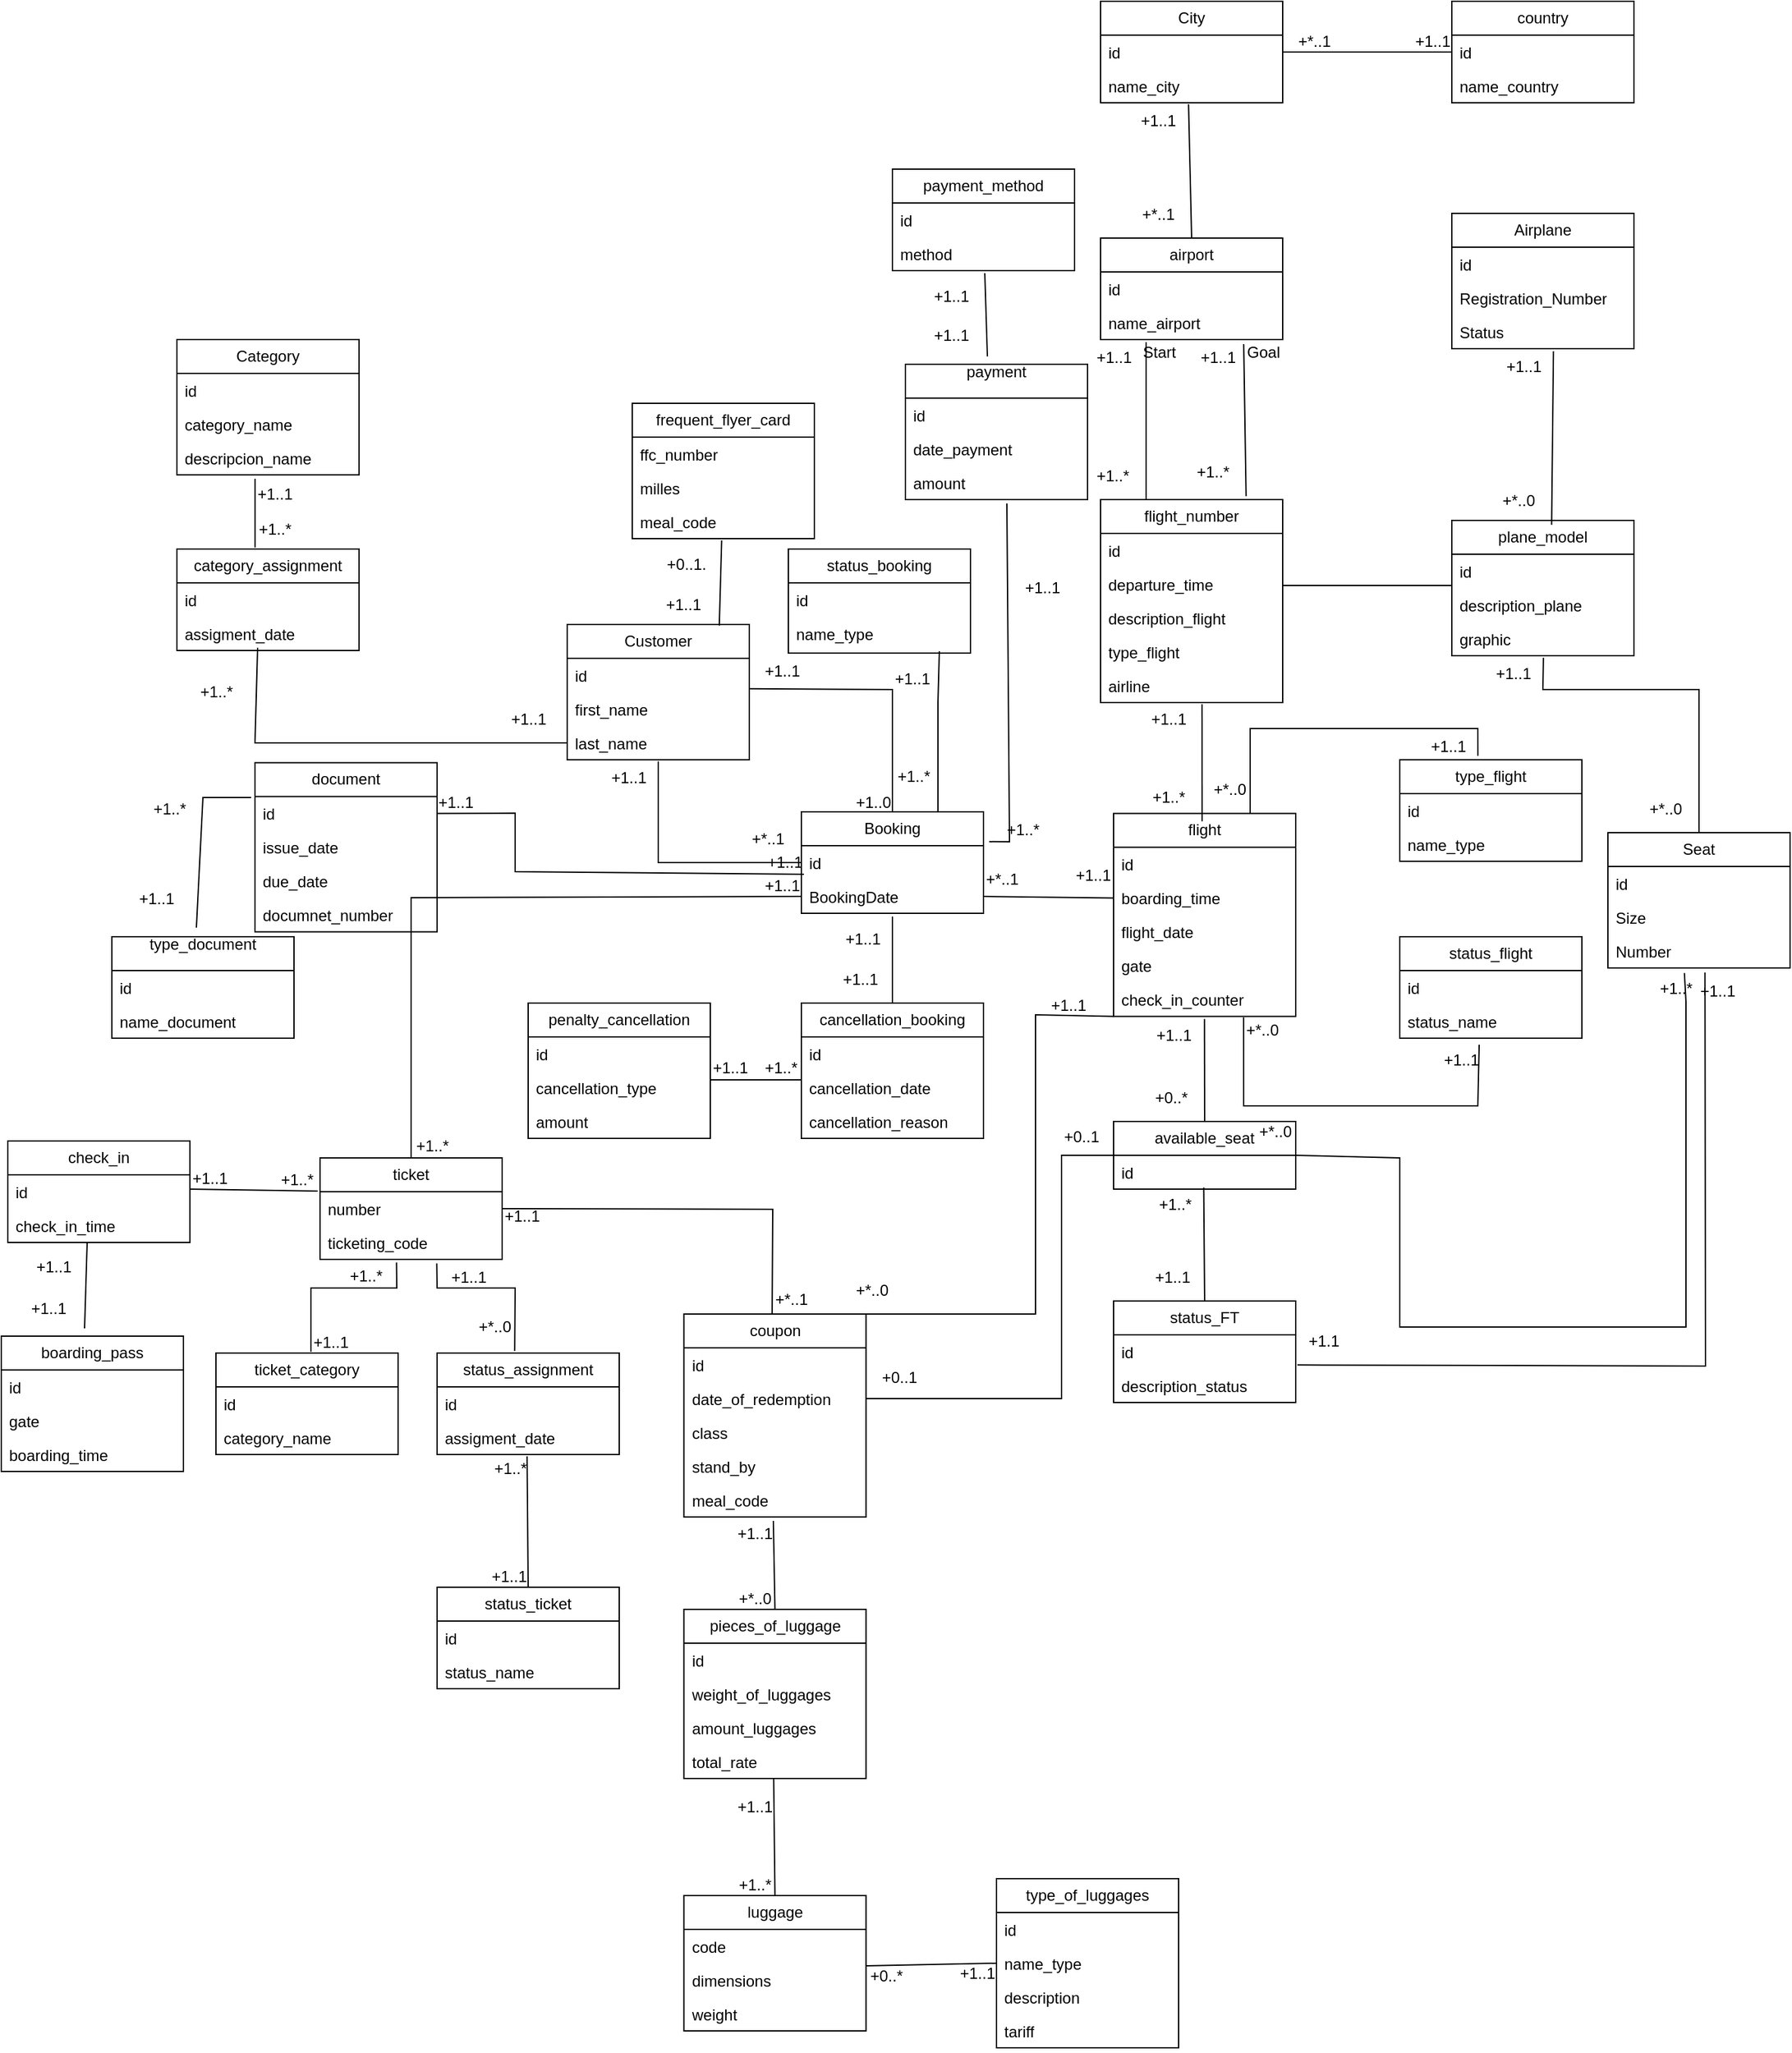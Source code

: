 <mxfile version="24.7.10">
  <diagram name="Página-1" id="otmPIla8MQj4O2eb2bmG">
    <mxGraphModel dx="4427" dy="2766" grid="1" gridSize="10" guides="1" tooltips="1" connect="1" arrows="1" fold="1" page="1" pageScale="1" pageWidth="827" pageHeight="1169" math="0" shadow="0">
      <root>
        <mxCell id="0" />
        <mxCell id="1" parent="0" />
        <mxCell id="BKr8RLlDopQfZSz1JglN-1" value="frequent_flyer_card" style="swimlane;fontStyle=0;childLayout=stackLayout;horizontal=1;startSize=26;fillColor=none;horizontalStack=0;resizeParent=1;resizeParentMax=0;resizeLast=0;collapsible=1;marginBottom=0;whiteSpace=wrap;html=1;" parent="1" vertex="1">
          <mxGeometry x="-430" y="20" width="140" height="104" as="geometry" />
        </mxCell>
        <mxCell id="BKr8RLlDopQfZSz1JglN-2" value="ffc_number" style="text;strokeColor=none;fillColor=none;align=left;verticalAlign=top;spacingLeft=4;spacingRight=4;overflow=hidden;rotatable=0;points=[[0,0.5],[1,0.5]];portConstraint=eastwest;whiteSpace=wrap;html=1;" parent="BKr8RLlDopQfZSz1JglN-1" vertex="1">
          <mxGeometry y="26" width="140" height="26" as="geometry" />
        </mxCell>
        <mxCell id="BKr8RLlDopQfZSz1JglN-3" value="milles" style="text;strokeColor=none;fillColor=none;align=left;verticalAlign=top;spacingLeft=4;spacingRight=4;overflow=hidden;rotatable=0;points=[[0,0.5],[1,0.5]];portConstraint=eastwest;whiteSpace=wrap;html=1;" parent="BKr8RLlDopQfZSz1JglN-1" vertex="1">
          <mxGeometry y="52" width="140" height="26" as="geometry" />
        </mxCell>
        <mxCell id="BKr8RLlDopQfZSz1JglN-4" value="meal_code" style="text;strokeColor=none;fillColor=none;align=left;verticalAlign=top;spacingLeft=4;spacingRight=4;overflow=hidden;rotatable=0;points=[[0,0.5],[1,0.5]];portConstraint=eastwest;whiteSpace=wrap;html=1;" parent="BKr8RLlDopQfZSz1JglN-1" vertex="1">
          <mxGeometry y="78" width="140" height="26" as="geometry" />
        </mxCell>
        <mxCell id="BKr8RLlDopQfZSz1JglN-5" value="pieces_of_luggage" style="swimlane;fontStyle=0;childLayout=stackLayout;horizontal=1;startSize=26;fillColor=none;horizontalStack=0;resizeParent=1;resizeParentMax=0;resizeLast=0;collapsible=1;marginBottom=0;whiteSpace=wrap;html=1;" parent="1" vertex="1">
          <mxGeometry x="-390.28" y="947" width="140" height="130" as="geometry" />
        </mxCell>
        <mxCell id="BKr8RLlDopQfZSz1JglN-6" value="id" style="text;strokeColor=none;fillColor=none;align=left;verticalAlign=top;spacingLeft=4;spacingRight=4;overflow=hidden;rotatable=0;points=[[0,0.5],[1,0.5]];portConstraint=eastwest;whiteSpace=wrap;html=1;" parent="BKr8RLlDopQfZSz1JglN-5" vertex="1">
          <mxGeometry y="26" width="140" height="26" as="geometry" />
        </mxCell>
        <mxCell id="BKr8RLlDopQfZSz1JglN-7" value="weight_of_luggages" style="text;strokeColor=none;fillColor=none;align=left;verticalAlign=top;spacingLeft=4;spacingRight=4;overflow=hidden;rotatable=0;points=[[0,0.5],[1,0.5]];portConstraint=eastwest;whiteSpace=wrap;html=1;" parent="BKr8RLlDopQfZSz1JglN-5" vertex="1">
          <mxGeometry y="52" width="140" height="26" as="geometry" />
        </mxCell>
        <mxCell id="SPeARo3MDbNv_OMqF6WF-40" value="amount_luggages" style="text;strokeColor=none;fillColor=none;align=left;verticalAlign=top;spacingLeft=4;spacingRight=4;overflow=hidden;rotatable=0;points=[[0,0.5],[1,0.5]];portConstraint=eastwest;whiteSpace=wrap;html=1;" parent="BKr8RLlDopQfZSz1JglN-5" vertex="1">
          <mxGeometry y="78" width="140" height="26" as="geometry" />
        </mxCell>
        <mxCell id="SPeARo3MDbNv_OMqF6WF-39" value="total_rate" style="text;strokeColor=none;fillColor=none;align=left;verticalAlign=top;spacingLeft=4;spacingRight=4;overflow=hidden;rotatable=0;points=[[0,0.5],[1,0.5]];portConstraint=eastwest;whiteSpace=wrap;html=1;" parent="BKr8RLlDopQfZSz1JglN-5" vertex="1">
          <mxGeometry y="104" width="140" height="26" as="geometry" />
        </mxCell>
        <mxCell id="BKr8RLlDopQfZSz1JglN-9" value="coupon" style="swimlane;fontStyle=0;childLayout=stackLayout;horizontal=1;startSize=26;fillColor=none;horizontalStack=0;resizeParent=1;resizeParentMax=0;resizeLast=0;collapsible=1;marginBottom=0;whiteSpace=wrap;html=1;" parent="1" vertex="1">
          <mxGeometry x="-390.28" y="720" width="140" height="156" as="geometry" />
        </mxCell>
        <mxCell id="BKr8RLlDopQfZSz1JglN-10" value="id" style="text;strokeColor=none;fillColor=none;align=left;verticalAlign=top;spacingLeft=4;spacingRight=4;overflow=hidden;rotatable=0;points=[[0,0.5],[1,0.5]];portConstraint=eastwest;whiteSpace=wrap;html=1;" parent="BKr8RLlDopQfZSz1JglN-9" vertex="1">
          <mxGeometry y="26" width="140" height="26" as="geometry" />
        </mxCell>
        <mxCell id="BKr8RLlDopQfZSz1JglN-11" value="date_of_redemption" style="text;strokeColor=none;fillColor=none;align=left;verticalAlign=top;spacingLeft=4;spacingRight=4;overflow=hidden;rotatable=0;points=[[0,0.5],[1,0.5]];portConstraint=eastwest;whiteSpace=wrap;html=1;" parent="BKr8RLlDopQfZSz1JglN-9" vertex="1">
          <mxGeometry y="52" width="140" height="26" as="geometry" />
        </mxCell>
        <mxCell id="BKr8RLlDopQfZSz1JglN-12" value="class" style="text;strokeColor=none;fillColor=none;align=left;verticalAlign=top;spacingLeft=4;spacingRight=4;overflow=hidden;rotatable=0;points=[[0,0.5],[1,0.5]];portConstraint=eastwest;whiteSpace=wrap;html=1;" parent="BKr8RLlDopQfZSz1JglN-9" vertex="1">
          <mxGeometry y="78" width="140" height="26" as="geometry" />
        </mxCell>
        <mxCell id="BKr8RLlDopQfZSz1JglN-13" value="stand_by" style="text;strokeColor=none;fillColor=none;align=left;verticalAlign=top;spacingLeft=4;spacingRight=4;overflow=hidden;rotatable=0;points=[[0,0.5],[1,0.5]];portConstraint=eastwest;whiteSpace=wrap;html=1;" parent="BKr8RLlDopQfZSz1JglN-9" vertex="1">
          <mxGeometry y="104" width="140" height="26" as="geometry" />
        </mxCell>
        <mxCell id="BKr8RLlDopQfZSz1JglN-14" value="meal_code" style="text;strokeColor=none;fillColor=none;align=left;verticalAlign=top;spacingLeft=4;spacingRight=4;overflow=hidden;rotatable=0;points=[[0,0.5],[1,0.5]];portConstraint=eastwest;whiteSpace=wrap;html=1;" parent="BKr8RLlDopQfZSz1JglN-9" vertex="1">
          <mxGeometry y="130" width="140" height="26" as="geometry" />
        </mxCell>
        <mxCell id="BKr8RLlDopQfZSz1JglN-15" value="Seat" style="swimlane;fontStyle=0;childLayout=stackLayout;horizontal=1;startSize=26;fillColor=none;horizontalStack=0;resizeParent=1;resizeParentMax=0;resizeLast=0;collapsible=1;marginBottom=0;whiteSpace=wrap;html=1;" parent="1" vertex="1">
          <mxGeometry x="320" y="350" width="140" height="104" as="geometry" />
        </mxCell>
        <mxCell id="BKr8RLlDopQfZSz1JglN-16" value="id" style="text;strokeColor=none;fillColor=none;align=left;verticalAlign=top;spacingLeft=4;spacingRight=4;overflow=hidden;rotatable=0;points=[[0,0.5],[1,0.5]];portConstraint=eastwest;whiteSpace=wrap;html=1;" parent="BKr8RLlDopQfZSz1JglN-15" vertex="1">
          <mxGeometry y="26" width="140" height="26" as="geometry" />
        </mxCell>
        <mxCell id="BKr8RLlDopQfZSz1JglN-17" value="Size" style="text;strokeColor=none;fillColor=none;align=left;verticalAlign=top;spacingLeft=4;spacingRight=4;overflow=hidden;rotatable=0;points=[[0,0.5],[1,0.5]];portConstraint=eastwest;whiteSpace=wrap;html=1;" parent="BKr8RLlDopQfZSz1JglN-15" vertex="1">
          <mxGeometry y="52" width="140" height="26" as="geometry" />
        </mxCell>
        <mxCell id="BKr8RLlDopQfZSz1JglN-18" value="Number" style="text;strokeColor=none;fillColor=none;align=left;verticalAlign=top;spacingLeft=4;spacingRight=4;overflow=hidden;rotatable=0;points=[[0,0.5],[1,0.5]];portConstraint=eastwest;whiteSpace=wrap;html=1;" parent="BKr8RLlDopQfZSz1JglN-15" vertex="1">
          <mxGeometry y="78" width="140" height="26" as="geometry" />
        </mxCell>
        <mxCell id="BKr8RLlDopQfZSz1JglN-19" value="ticket" style="swimlane;fontStyle=0;childLayout=stackLayout;horizontal=1;startSize=26;fillColor=none;horizontalStack=0;resizeParent=1;resizeParentMax=0;resizeLast=0;collapsible=1;marginBottom=0;whiteSpace=wrap;html=1;" parent="1" vertex="1">
          <mxGeometry x="-670" y="600" width="140" height="78" as="geometry" />
        </mxCell>
        <mxCell id="BKr8RLlDopQfZSz1JglN-20" value="number" style="text;strokeColor=none;fillColor=none;align=left;verticalAlign=top;spacingLeft=4;spacingRight=4;overflow=hidden;rotatable=0;points=[[0,0.5],[1,0.5]];portConstraint=eastwest;whiteSpace=wrap;html=1;" parent="BKr8RLlDopQfZSz1JglN-19" vertex="1">
          <mxGeometry y="26" width="140" height="26" as="geometry" />
        </mxCell>
        <mxCell id="BKr8RLlDopQfZSz1JglN-21" value="ticketing_code" style="text;strokeColor=none;fillColor=none;align=left;verticalAlign=top;spacingLeft=4;spacingRight=4;overflow=hidden;rotatable=0;points=[[0,0.5],[1,0.5]];portConstraint=eastwest;whiteSpace=wrap;html=1;" parent="BKr8RLlDopQfZSz1JglN-19" vertex="1">
          <mxGeometry y="52" width="140" height="26" as="geometry" />
        </mxCell>
        <mxCell id="BKr8RLlDopQfZSz1JglN-22" value="Customer" style="swimlane;fontStyle=0;childLayout=stackLayout;horizontal=1;startSize=26;fillColor=none;horizontalStack=0;resizeParent=1;resizeParentMax=0;resizeLast=0;collapsible=1;marginBottom=0;whiteSpace=wrap;html=1;" parent="1" vertex="1">
          <mxGeometry x="-480" y="190" width="140" height="104" as="geometry" />
        </mxCell>
        <mxCell id="BKr8RLlDopQfZSz1JglN-23" value="id" style="text;strokeColor=none;fillColor=none;align=left;verticalAlign=top;spacingLeft=4;spacingRight=4;overflow=hidden;rotatable=0;points=[[0,0.5],[1,0.5]];portConstraint=eastwest;whiteSpace=wrap;html=1;" parent="BKr8RLlDopQfZSz1JglN-22" vertex="1">
          <mxGeometry y="26" width="140" height="26" as="geometry" />
        </mxCell>
        <mxCell id="BKr8RLlDopQfZSz1JglN-24" value="first_name" style="text;strokeColor=none;fillColor=none;align=left;verticalAlign=top;spacingLeft=4;spacingRight=4;overflow=hidden;rotatable=0;points=[[0,0.5],[1,0.5]];portConstraint=eastwest;whiteSpace=wrap;html=1;" parent="BKr8RLlDopQfZSz1JglN-22" vertex="1">
          <mxGeometry y="52" width="140" height="26" as="geometry" />
        </mxCell>
        <mxCell id="BKr8RLlDopQfZSz1JglN-25" value="last_name" style="text;strokeColor=none;fillColor=none;align=left;verticalAlign=top;spacingLeft=4;spacingRight=4;overflow=hidden;rotatable=0;points=[[0,0.5],[1,0.5]];portConstraint=eastwest;whiteSpace=wrap;html=1;" parent="BKr8RLlDopQfZSz1JglN-22" vertex="1">
          <mxGeometry y="78" width="140" height="26" as="geometry" />
        </mxCell>
        <mxCell id="BKr8RLlDopQfZSz1JglN-27" value="plane_model" style="swimlane;fontStyle=0;childLayout=stackLayout;horizontal=1;startSize=26;fillColor=none;horizontalStack=0;resizeParent=1;resizeParentMax=0;resizeLast=0;collapsible=1;marginBottom=0;whiteSpace=wrap;html=1;" parent="1" vertex="1">
          <mxGeometry x="200" y="110" width="140" height="104" as="geometry" />
        </mxCell>
        <mxCell id="BKr8RLlDopQfZSz1JglN-28" value="id" style="text;strokeColor=none;fillColor=none;align=left;verticalAlign=top;spacingLeft=4;spacingRight=4;overflow=hidden;rotatable=0;points=[[0,0.5],[1,0.5]];portConstraint=eastwest;whiteSpace=wrap;html=1;" parent="BKr8RLlDopQfZSz1JglN-27" vertex="1">
          <mxGeometry y="26" width="140" height="26" as="geometry" />
        </mxCell>
        <mxCell id="BKr8RLlDopQfZSz1JglN-29" value="description_plane" style="text;strokeColor=none;fillColor=none;align=left;verticalAlign=top;spacingLeft=4;spacingRight=4;overflow=hidden;rotatable=0;points=[[0,0.5],[1,0.5]];portConstraint=eastwest;whiteSpace=wrap;html=1;" parent="BKr8RLlDopQfZSz1JglN-27" vertex="1">
          <mxGeometry y="52" width="140" height="26" as="geometry" />
        </mxCell>
        <mxCell id="BKr8RLlDopQfZSz1JglN-30" value="graphic" style="text;strokeColor=none;fillColor=none;align=left;verticalAlign=top;spacingLeft=4;spacingRight=4;overflow=hidden;rotatable=0;points=[[0,0.5],[1,0.5]];portConstraint=eastwest;whiteSpace=wrap;html=1;" parent="BKr8RLlDopQfZSz1JglN-27" vertex="1">
          <mxGeometry y="78" width="140" height="26" as="geometry" />
        </mxCell>
        <mxCell id="BKr8RLlDopQfZSz1JglN-32" value="Airplane" style="swimlane;fontStyle=0;childLayout=stackLayout;horizontal=1;startSize=26;fillColor=none;horizontalStack=0;resizeParent=1;resizeParentMax=0;resizeLast=0;collapsible=1;marginBottom=0;whiteSpace=wrap;html=1;" parent="1" vertex="1">
          <mxGeometry x="200" y="-126" width="140" height="104" as="geometry" />
        </mxCell>
        <mxCell id="BKr8RLlDopQfZSz1JglN-33" value="id" style="text;strokeColor=none;fillColor=none;align=left;verticalAlign=top;spacingLeft=4;spacingRight=4;overflow=hidden;rotatable=0;points=[[0,0.5],[1,0.5]];portConstraint=eastwest;whiteSpace=wrap;html=1;" parent="BKr8RLlDopQfZSz1JglN-32" vertex="1">
          <mxGeometry y="26" width="140" height="26" as="geometry" />
        </mxCell>
        <mxCell id="BKr8RLlDopQfZSz1JglN-34" value="Registration_Number" style="text;strokeColor=none;fillColor=none;align=left;verticalAlign=top;spacingLeft=4;spacingRight=4;overflow=hidden;rotatable=0;points=[[0,0.5],[1,0.5]];portConstraint=eastwest;whiteSpace=wrap;html=1;" parent="BKr8RLlDopQfZSz1JglN-32" vertex="1">
          <mxGeometry y="52" width="140" height="26" as="geometry" />
        </mxCell>
        <mxCell id="BKr8RLlDopQfZSz1JglN-35" value="Status" style="text;strokeColor=none;fillColor=none;align=left;verticalAlign=top;spacingLeft=4;spacingRight=4;overflow=hidden;rotatable=0;points=[[0,0.5],[1,0.5]];portConstraint=eastwest;whiteSpace=wrap;html=1;" parent="BKr8RLlDopQfZSz1JglN-32" vertex="1">
          <mxGeometry y="78" width="140" height="26" as="geometry" />
        </mxCell>
        <mxCell id="BKr8RLlDopQfZSz1JglN-36" value="available_seat" style="swimlane;fontStyle=0;childLayout=stackLayout;horizontal=1;startSize=26;fillColor=none;horizontalStack=0;resizeParent=1;resizeParentMax=0;resizeLast=0;collapsible=1;marginBottom=0;whiteSpace=wrap;html=1;" parent="1" vertex="1">
          <mxGeometry x="-60" y="572" width="140" height="52" as="geometry" />
        </mxCell>
        <mxCell id="BKr8RLlDopQfZSz1JglN-37" value="id" style="text;strokeColor=none;fillColor=none;align=left;verticalAlign=top;spacingLeft=4;spacingRight=4;overflow=hidden;rotatable=0;points=[[0,0.5],[1,0.5]];portConstraint=eastwest;whiteSpace=wrap;html=1;" parent="BKr8RLlDopQfZSz1JglN-36" vertex="1">
          <mxGeometry y="26" width="140" height="26" as="geometry" />
        </mxCell>
        <mxCell id="BKr8RLlDopQfZSz1JglN-38" value="status_FT" style="swimlane;fontStyle=0;childLayout=stackLayout;horizontal=1;startSize=26;fillColor=none;horizontalStack=0;resizeParent=1;resizeParentMax=0;resizeLast=0;collapsible=1;marginBottom=0;whiteSpace=wrap;html=1;" parent="1" vertex="1">
          <mxGeometry x="-60" y="710" width="140" height="78" as="geometry" />
        </mxCell>
        <mxCell id="BKr8RLlDopQfZSz1JglN-39" value="id" style="text;strokeColor=none;fillColor=none;align=left;verticalAlign=top;spacingLeft=4;spacingRight=4;overflow=hidden;rotatable=0;points=[[0,0.5],[1,0.5]];portConstraint=eastwest;whiteSpace=wrap;html=1;" parent="BKr8RLlDopQfZSz1JglN-38" vertex="1">
          <mxGeometry y="26" width="140" height="26" as="geometry" />
        </mxCell>
        <mxCell id="BKr8RLlDopQfZSz1JglN-40" value="description_status" style="text;strokeColor=none;fillColor=none;align=left;verticalAlign=top;spacingLeft=4;spacingRight=4;overflow=hidden;rotatable=0;points=[[0,0.5],[1,0.5]];portConstraint=eastwest;whiteSpace=wrap;html=1;" parent="BKr8RLlDopQfZSz1JglN-38" vertex="1">
          <mxGeometry y="52" width="140" height="26" as="geometry" />
        </mxCell>
        <mxCell id="BKr8RLlDopQfZSz1JglN-41" value="flight" style="swimlane;fontStyle=0;childLayout=stackLayout;horizontal=1;startSize=26;fillColor=none;horizontalStack=0;resizeParent=1;resizeParentMax=0;resizeLast=0;collapsible=1;marginBottom=0;whiteSpace=wrap;html=1;" parent="1" vertex="1">
          <mxGeometry x="-60" y="335.28" width="140" height="156" as="geometry" />
        </mxCell>
        <mxCell id="BKr8RLlDopQfZSz1JglN-42" value="id" style="text;strokeColor=none;fillColor=none;align=left;verticalAlign=top;spacingLeft=4;spacingRight=4;overflow=hidden;rotatable=0;points=[[0,0.5],[1,0.5]];portConstraint=eastwest;whiteSpace=wrap;html=1;" parent="BKr8RLlDopQfZSz1JglN-41" vertex="1">
          <mxGeometry y="26" width="140" height="26" as="geometry" />
        </mxCell>
        <mxCell id="BKr8RLlDopQfZSz1JglN-43" value="boarding_time" style="text;strokeColor=none;fillColor=none;align=left;verticalAlign=top;spacingLeft=4;spacingRight=4;overflow=hidden;rotatable=0;points=[[0,0.5],[1,0.5]];portConstraint=eastwest;whiteSpace=wrap;html=1;" parent="BKr8RLlDopQfZSz1JglN-41" vertex="1">
          <mxGeometry y="52" width="140" height="26" as="geometry" />
        </mxCell>
        <mxCell id="BKr8RLlDopQfZSz1JglN-44" value="flight_date" style="text;strokeColor=none;fillColor=none;align=left;verticalAlign=top;spacingLeft=4;spacingRight=4;overflow=hidden;rotatable=0;points=[[0,0.5],[1,0.5]];portConstraint=eastwest;whiteSpace=wrap;html=1;" parent="BKr8RLlDopQfZSz1JglN-41" vertex="1">
          <mxGeometry y="78" width="140" height="26" as="geometry" />
        </mxCell>
        <mxCell id="BKr8RLlDopQfZSz1JglN-45" value="gate" style="text;strokeColor=none;fillColor=none;align=left;verticalAlign=top;spacingLeft=4;spacingRight=4;overflow=hidden;rotatable=0;points=[[0,0.5],[1,0.5]];portConstraint=eastwest;whiteSpace=wrap;html=1;" parent="BKr8RLlDopQfZSz1JglN-41" vertex="1">
          <mxGeometry y="104" width="140" height="26" as="geometry" />
        </mxCell>
        <mxCell id="BKr8RLlDopQfZSz1JglN-46" value="check_in_counter" style="text;strokeColor=none;fillColor=none;align=left;verticalAlign=top;spacingLeft=4;spacingRight=4;overflow=hidden;rotatable=0;points=[[0,0.5],[1,0.5]];portConstraint=eastwest;whiteSpace=wrap;html=1;" parent="BKr8RLlDopQfZSz1JglN-41" vertex="1">
          <mxGeometry y="130" width="140" height="26" as="geometry" />
        </mxCell>
        <mxCell id="BKr8RLlDopQfZSz1JglN-47" value="flight_number" style="swimlane;fontStyle=0;childLayout=stackLayout;horizontal=1;startSize=26;fillColor=none;horizontalStack=0;resizeParent=1;resizeParentMax=0;resizeLast=0;collapsible=1;marginBottom=0;whiteSpace=wrap;html=1;" parent="1" vertex="1">
          <mxGeometry x="-70" y="94" width="140" height="156" as="geometry" />
        </mxCell>
        <mxCell id="BKr8RLlDopQfZSz1JglN-48" value="id" style="text;strokeColor=none;fillColor=none;align=left;verticalAlign=top;spacingLeft=4;spacingRight=4;overflow=hidden;rotatable=0;points=[[0,0.5],[1,0.5]];portConstraint=eastwest;whiteSpace=wrap;html=1;" parent="BKr8RLlDopQfZSz1JglN-47" vertex="1">
          <mxGeometry y="26" width="140" height="26" as="geometry" />
        </mxCell>
        <mxCell id="BKr8RLlDopQfZSz1JglN-49" value="departure_time" style="text;strokeColor=none;fillColor=none;align=left;verticalAlign=top;spacingLeft=4;spacingRight=4;overflow=hidden;rotatable=0;points=[[0,0.5],[1,0.5]];portConstraint=eastwest;whiteSpace=wrap;html=1;" parent="BKr8RLlDopQfZSz1JglN-47" vertex="1">
          <mxGeometry y="52" width="140" height="26" as="geometry" />
        </mxCell>
        <mxCell id="BKr8RLlDopQfZSz1JglN-50" value="description_flight" style="text;strokeColor=none;fillColor=none;align=left;verticalAlign=top;spacingLeft=4;spacingRight=4;overflow=hidden;rotatable=0;points=[[0,0.5],[1,0.5]];portConstraint=eastwest;whiteSpace=wrap;html=1;" parent="BKr8RLlDopQfZSz1JglN-47" vertex="1">
          <mxGeometry y="78" width="140" height="26" as="geometry" />
        </mxCell>
        <mxCell id="BKr8RLlDopQfZSz1JglN-51" value="type_flight" style="text;strokeColor=none;fillColor=none;align=left;verticalAlign=top;spacingLeft=4;spacingRight=4;overflow=hidden;rotatable=0;points=[[0,0.5],[1,0.5]];portConstraint=eastwest;whiteSpace=wrap;html=1;" parent="BKr8RLlDopQfZSz1JglN-47" vertex="1">
          <mxGeometry y="104" width="140" height="26" as="geometry" />
        </mxCell>
        <mxCell id="BKr8RLlDopQfZSz1JglN-52" value="airline" style="text;strokeColor=none;fillColor=none;align=left;verticalAlign=top;spacingLeft=4;spacingRight=4;overflow=hidden;rotatable=0;points=[[0,0.5],[1,0.5]];portConstraint=eastwest;whiteSpace=wrap;html=1;" parent="BKr8RLlDopQfZSz1JglN-47" vertex="1">
          <mxGeometry y="130" width="140" height="26" as="geometry" />
        </mxCell>
        <mxCell id="BKr8RLlDopQfZSz1JglN-53" value="airport" style="swimlane;fontStyle=0;childLayout=stackLayout;horizontal=1;startSize=26;fillColor=none;horizontalStack=0;resizeParent=1;resizeParentMax=0;resizeLast=0;collapsible=1;marginBottom=0;whiteSpace=wrap;html=1;" parent="1" vertex="1">
          <mxGeometry x="-70" y="-107" width="140" height="78" as="geometry" />
        </mxCell>
        <mxCell id="BKr8RLlDopQfZSz1JglN-54" value="id" style="text;strokeColor=none;fillColor=none;align=left;verticalAlign=top;spacingLeft=4;spacingRight=4;overflow=hidden;rotatable=0;points=[[0,0.5],[1,0.5]];portConstraint=eastwest;whiteSpace=wrap;html=1;" parent="BKr8RLlDopQfZSz1JglN-53" vertex="1">
          <mxGeometry y="26" width="140" height="26" as="geometry" />
        </mxCell>
        <mxCell id="BKr8RLlDopQfZSz1JglN-55" value="name_airport" style="text;strokeColor=none;fillColor=none;align=left;verticalAlign=top;spacingLeft=4;spacingRight=4;overflow=hidden;rotatable=0;points=[[0,0.5],[1,0.5]];portConstraint=eastwest;whiteSpace=wrap;html=1;" parent="BKr8RLlDopQfZSz1JglN-53" vertex="1">
          <mxGeometry y="52" width="140" height="26" as="geometry" />
        </mxCell>
        <mxCell id="BKr8RLlDopQfZSz1JglN-68" value="City" style="swimlane;fontStyle=0;childLayout=stackLayout;horizontal=1;startSize=26;fillColor=none;horizontalStack=0;resizeParent=1;resizeParentMax=0;resizeLast=0;collapsible=1;marginBottom=0;whiteSpace=wrap;html=1;" parent="1" vertex="1">
          <mxGeometry x="-70" y="-289" width="140" height="78" as="geometry" />
        </mxCell>
        <mxCell id="BKr8RLlDopQfZSz1JglN-69" value="id" style="text;strokeColor=none;fillColor=none;align=left;verticalAlign=top;spacingLeft=4;spacingRight=4;overflow=hidden;rotatable=0;points=[[0,0.5],[1,0.5]];portConstraint=eastwest;whiteSpace=wrap;html=1;" parent="BKr8RLlDopQfZSz1JglN-68" vertex="1">
          <mxGeometry y="26" width="140" height="26" as="geometry" />
        </mxCell>
        <mxCell id="BKr8RLlDopQfZSz1JglN-70" value="name_city" style="text;strokeColor=none;fillColor=none;align=left;verticalAlign=top;spacingLeft=4;spacingRight=4;overflow=hidden;rotatable=0;points=[[0,0.5],[1,0.5]];portConstraint=eastwest;whiteSpace=wrap;html=1;" parent="BKr8RLlDopQfZSz1JglN-68" vertex="1">
          <mxGeometry y="52" width="140" height="26" as="geometry" />
        </mxCell>
        <mxCell id="BKr8RLlDopQfZSz1JglN-71" value="country" style="swimlane;fontStyle=0;childLayout=stackLayout;horizontal=1;startSize=26;fillColor=none;horizontalStack=0;resizeParent=1;resizeParentMax=0;resizeLast=0;collapsible=1;marginBottom=0;whiteSpace=wrap;html=1;" parent="1" vertex="1">
          <mxGeometry x="200" y="-289" width="140" height="78" as="geometry" />
        </mxCell>
        <mxCell id="BKr8RLlDopQfZSz1JglN-72" value="id" style="text;strokeColor=none;fillColor=none;align=left;verticalAlign=top;spacingLeft=4;spacingRight=4;overflow=hidden;rotatable=0;points=[[0,0.5],[1,0.5]];portConstraint=eastwest;whiteSpace=wrap;html=1;" parent="BKr8RLlDopQfZSz1JglN-71" vertex="1">
          <mxGeometry y="26" width="140" height="26" as="geometry" />
        </mxCell>
        <mxCell id="BKr8RLlDopQfZSz1JglN-73" value="name_country" style="text;strokeColor=none;fillColor=none;align=left;verticalAlign=top;spacingLeft=4;spacingRight=4;overflow=hidden;rotatable=0;points=[[0,0.5],[1,0.5]];portConstraint=eastwest;whiteSpace=wrap;html=1;" parent="BKr8RLlDopQfZSz1JglN-71" vertex="1">
          <mxGeometry y="52" width="140" height="26" as="geometry" />
        </mxCell>
        <mxCell id="BKr8RLlDopQfZSz1JglN-85" value="ticket_category" style="swimlane;fontStyle=0;childLayout=stackLayout;horizontal=1;startSize=26;fillColor=none;horizontalStack=0;resizeParent=1;resizeParentMax=0;resizeLast=0;collapsible=1;marginBottom=0;whiteSpace=wrap;html=1;" parent="1" vertex="1">
          <mxGeometry x="-750" y="750" width="140" height="78" as="geometry" />
        </mxCell>
        <mxCell id="BKr8RLlDopQfZSz1JglN-86" value="id" style="text;strokeColor=none;fillColor=none;align=left;verticalAlign=top;spacingLeft=4;spacingRight=4;overflow=hidden;rotatable=0;points=[[0,0.5],[1,0.5]];portConstraint=eastwest;whiteSpace=wrap;html=1;" parent="BKr8RLlDopQfZSz1JglN-85" vertex="1">
          <mxGeometry y="26" width="140" height="26" as="geometry" />
        </mxCell>
        <mxCell id="BKr8RLlDopQfZSz1JglN-87" value="category_name" style="text;strokeColor=none;fillColor=none;align=left;verticalAlign=top;spacingLeft=4;spacingRight=4;overflow=hidden;rotatable=0;points=[[0,0.5],[1,0.5]];portConstraint=eastwest;whiteSpace=wrap;html=1;" parent="BKr8RLlDopQfZSz1JglN-85" vertex="1">
          <mxGeometry y="52" width="140" height="26" as="geometry" />
        </mxCell>
        <mxCell id="BKr8RLlDopQfZSz1JglN-113" value="Booking" style="swimlane;fontStyle=0;childLayout=stackLayout;horizontal=1;startSize=26;fillColor=none;horizontalStack=0;resizeParent=1;resizeParentMax=0;resizeLast=0;collapsible=1;marginBottom=0;whiteSpace=wrap;html=1;" parent="1" vertex="1">
          <mxGeometry x="-300" y="334" width="140" height="78" as="geometry" />
        </mxCell>
        <mxCell id="BKr8RLlDopQfZSz1JglN-114" value="id" style="text;strokeColor=none;fillColor=none;align=left;verticalAlign=top;spacingLeft=4;spacingRight=4;overflow=hidden;rotatable=0;points=[[0,0.5],[1,0.5]];portConstraint=eastwest;whiteSpace=wrap;html=1;" parent="BKr8RLlDopQfZSz1JglN-113" vertex="1">
          <mxGeometry y="26" width="140" height="26" as="geometry" />
        </mxCell>
        <mxCell id="BKr8RLlDopQfZSz1JglN-115" value="BookingDate&amp;nbsp;" style="text;strokeColor=none;fillColor=none;align=left;verticalAlign=top;spacingLeft=4;spacingRight=4;overflow=hidden;rotatable=0;points=[[0,0.5],[1,0.5]];portConstraint=eastwest;whiteSpace=wrap;html=1;" parent="BKr8RLlDopQfZSz1JglN-113" vertex="1">
          <mxGeometry y="52" width="140" height="26" as="geometry" />
        </mxCell>
        <mxCell id="pwogzNSkjw2bM80aaKxA-2" value="" style="endArrow=none;html=1;rounded=0;entryX=0;entryY=-0.077;entryDx=0;entryDy=0;entryPerimeter=0;exitX=1;exitY=0.538;exitDx=0;exitDy=0;exitPerimeter=0;" parent="1" source="BKr8RLlDopQfZSz1JglN-49" target="BKr8RLlDopQfZSz1JglN-29" edge="1">
          <mxGeometry width="50" height="50" relative="1" as="geometry">
            <mxPoint x="-240" y="160" as="sourcePoint" />
            <mxPoint x="-190" y="110" as="targetPoint" />
          </mxGeometry>
        </mxCell>
        <mxCell id="pwogzNSkjw2bM80aaKxA-25" value="" style="endArrow=none;html=1;rounded=0;entryX=0;entryY=0.5;entryDx=0;entryDy=0;exitX=1;exitY=0.5;exitDx=0;exitDy=0;" parent="1" source="BKr8RLlDopQfZSz1JglN-69" target="BKr8RLlDopQfZSz1JglN-72" edge="1">
          <mxGeometry relative="1" as="geometry">
            <mxPoint x="80" y="-290" as="sourcePoint" />
            <mxPoint x="-80" y="-231" as="targetPoint" />
            <Array as="points" />
          </mxGeometry>
        </mxCell>
        <mxCell id="pwogzNSkjw2bM80aaKxA-26" value="&lt;font style=&quot;vertical-align: inherit;&quot;&gt;&lt;font style=&quot;vertical-align: inherit;&quot;&gt;&lt;font style=&quot;vertical-align: inherit;&quot;&gt;&lt;font style=&quot;vertical-align: inherit;&quot;&gt;+*..1&lt;/font&gt;&lt;/font&gt;&lt;/font&gt;&lt;/font&gt;" style="resizable=0;html=1;whiteSpace=wrap;align=left;verticalAlign=bottom;" parent="pwogzNSkjw2bM80aaKxA-25" connectable="0" vertex="1">
          <mxGeometry x="-1" relative="1" as="geometry">
            <mxPoint x="10" as="offset" />
          </mxGeometry>
        </mxCell>
        <mxCell id="pwogzNSkjw2bM80aaKxA-27" value="&lt;font style=&quot;vertical-align: inherit;&quot;&gt;&lt;font style=&quot;vertical-align: inherit;&quot;&gt;&lt;font style=&quot;vertical-align: inherit;&quot;&gt;&lt;font style=&quot;vertical-align: inherit;&quot;&gt;+1..1&lt;/font&gt;&lt;/font&gt;&lt;/font&gt;&lt;/font&gt;" style="resizable=0;html=1;whiteSpace=wrap;align=right;verticalAlign=bottom;" parent="pwogzNSkjw2bM80aaKxA-25" connectable="0" vertex="1">
          <mxGeometry x="1" relative="1" as="geometry" />
        </mxCell>
        <mxCell id="pwogzNSkjw2bM80aaKxA-37" value="" style="endArrow=none;html=1;rounded=0;exitX=0.5;exitY=0;exitDx=0;exitDy=0;entryX=0.483;entryY=1.043;entryDx=0;entryDy=0;entryPerimeter=0;" parent="1" source="BKr8RLlDopQfZSz1JglN-53" target="BKr8RLlDopQfZSz1JglN-70" edge="1">
          <mxGeometry relative="1" as="geometry">
            <mxPoint x="-350" y="-200" as="sourcePoint" />
            <mxPoint x="-40" y="-191" as="targetPoint" />
          </mxGeometry>
        </mxCell>
        <mxCell id="pwogzNSkjw2bM80aaKxA-38" value="&lt;font style=&quot;vertical-align: inherit;&quot;&gt;&lt;font style=&quot;vertical-align: inherit;&quot;&gt;&lt;font style=&quot;vertical-align: inherit;&quot;&gt;&lt;font style=&quot;vertical-align: inherit;&quot;&gt;+*..1&lt;/font&gt;&lt;/font&gt;&lt;/font&gt;&lt;/font&gt;" style="resizable=0;html=1;whiteSpace=wrap;align=left;verticalAlign=bottom;" parent="pwogzNSkjw2bM80aaKxA-37" connectable="0" vertex="1">
          <mxGeometry x="-1" relative="1" as="geometry">
            <mxPoint x="-40" y="-10" as="offset" />
          </mxGeometry>
        </mxCell>
        <mxCell id="pwogzNSkjw2bM80aaKxA-39" value="&lt;font style=&quot;vertical-align: inherit;&quot;&gt;&lt;font style=&quot;vertical-align: inherit;&quot;&gt;&lt;font style=&quot;vertical-align: inherit;&quot;&gt;&lt;font style=&quot;vertical-align: inherit;&quot;&gt;+1..1&lt;/font&gt;&lt;/font&gt;&lt;/font&gt;&lt;/font&gt;" style="resizable=0;html=1;whiteSpace=wrap;align=right;verticalAlign=bottom;" parent="pwogzNSkjw2bM80aaKxA-37" connectable="0" vertex="1">
          <mxGeometry x="1" relative="1" as="geometry">
            <mxPoint x="-8" y="21" as="offset" />
          </mxGeometry>
        </mxCell>
        <mxCell id="pwogzNSkjw2bM80aaKxA-40" value="" style="endArrow=none;html=1;rounded=0;exitX=0.25;exitY=0;exitDx=0;exitDy=0;" parent="1" source="BKr8RLlDopQfZSz1JglN-47" edge="1">
          <mxGeometry relative="1" as="geometry">
            <mxPoint x="-28" y="84" as="sourcePoint" />
            <mxPoint x="-35" y="-27" as="targetPoint" />
          </mxGeometry>
        </mxCell>
        <mxCell id="pwogzNSkjw2bM80aaKxA-41" value="&lt;font style=&quot;vertical-align: inherit;&quot;&gt;&lt;font style=&quot;vertical-align: inherit;&quot;&gt;&lt;font style=&quot;vertical-align: inherit;&quot;&gt;&lt;font style=&quot;vertical-align: inherit;&quot;&gt;+1..*&lt;/font&gt;&lt;/font&gt;&lt;/font&gt;&lt;/font&gt;" style="resizable=0;html=1;whiteSpace=wrap;align=left;verticalAlign=bottom;" parent="pwogzNSkjw2bM80aaKxA-40" connectable="0" vertex="1">
          <mxGeometry x="-1" relative="1" as="geometry">
            <mxPoint x="-40" y="-10" as="offset" />
          </mxGeometry>
        </mxCell>
        <mxCell id="pwogzNSkjw2bM80aaKxA-42" value="&lt;font style=&quot;vertical-align: inherit;&quot;&gt;&lt;font style=&quot;vertical-align: inherit;&quot;&gt;&lt;font style=&quot;vertical-align: inherit;&quot;&gt;&lt;font style=&quot;vertical-align: inherit;&quot;&gt;+1..1&lt;/font&gt;&lt;/font&gt;&lt;/font&gt;&lt;/font&gt;" style="resizable=0;html=1;whiteSpace=wrap;align=right;verticalAlign=bottom;" parent="pwogzNSkjw2bM80aaKxA-40" connectable="0" vertex="1">
          <mxGeometry x="1" relative="1" as="geometry">
            <mxPoint x="-10" y="20" as="offset" />
          </mxGeometry>
        </mxCell>
        <mxCell id="pwogzNSkjw2bM80aaKxA-43" value="" style="endArrow=none;html=1;rounded=0;exitX=0.799;exitY=-0.017;exitDx=0;exitDy=0;exitPerimeter=0;entryX=0.786;entryY=1.135;entryDx=0;entryDy=0;entryPerimeter=0;" parent="1" source="BKr8RLlDopQfZSz1JglN-47" target="BKr8RLlDopQfZSz1JglN-55" edge="1">
          <mxGeometry relative="1" as="geometry">
            <mxPoint x="22" y="94" as="sourcePoint" />
            <mxPoint x="40" y="-26" as="targetPoint" />
          </mxGeometry>
        </mxCell>
        <mxCell id="pwogzNSkjw2bM80aaKxA-44" value="&lt;font style=&quot;vertical-align: inherit;&quot;&gt;&lt;font style=&quot;vertical-align: inherit;&quot;&gt;&lt;font style=&quot;vertical-align: inherit;&quot;&gt;&lt;font style=&quot;vertical-align: inherit;&quot;&gt;+1..*&lt;/font&gt;&lt;/font&gt;&lt;/font&gt;&lt;/font&gt;" style="resizable=0;html=1;whiteSpace=wrap;align=left;verticalAlign=bottom;" parent="pwogzNSkjw2bM80aaKxA-43" connectable="0" vertex="1">
          <mxGeometry x="-1" relative="1" as="geometry">
            <mxPoint x="-40" y="-10" as="offset" />
          </mxGeometry>
        </mxCell>
        <mxCell id="pwogzNSkjw2bM80aaKxA-45" value="&lt;font style=&quot;vertical-align: inherit;&quot;&gt;&lt;font style=&quot;vertical-align: inherit;&quot;&gt;&lt;font style=&quot;vertical-align: inherit;&quot;&gt;&lt;font style=&quot;vertical-align: inherit;&quot;&gt;+1..1&lt;/font&gt;&lt;/font&gt;&lt;/font&gt;&lt;/font&gt;" style="resizable=0;html=1;whiteSpace=wrap;align=right;verticalAlign=bottom;" parent="pwogzNSkjw2bM80aaKxA-43" connectable="0" vertex="1">
          <mxGeometry x="1" relative="1" as="geometry">
            <mxPoint x="-5" y="19" as="offset" />
          </mxGeometry>
        </mxCell>
        <mxCell id="pwogzNSkjw2bM80aaKxA-46" value="" style="endArrow=none;html=1;rounded=0;exitX=0.548;exitY=0.032;exitDx=0;exitDy=0;entryX=0.558;entryY=1.077;entryDx=0;entryDy=0;entryPerimeter=0;exitPerimeter=0;" parent="1" source="BKr8RLlDopQfZSz1JglN-27" target="BKr8RLlDopQfZSz1JglN-35" edge="1">
          <mxGeometry relative="1" as="geometry">
            <mxPoint x="10" y="-70" as="sourcePoint" />
            <mxPoint x="8" y="-171" as="targetPoint" />
          </mxGeometry>
        </mxCell>
        <mxCell id="pwogzNSkjw2bM80aaKxA-47" value="&lt;font style=&quot;vertical-align: inherit;&quot;&gt;&lt;font style=&quot;vertical-align: inherit;&quot;&gt;&lt;font style=&quot;vertical-align: inherit;&quot;&gt;&lt;font style=&quot;vertical-align: inherit;&quot;&gt;+*..0&lt;/font&gt;&lt;/font&gt;&lt;/font&gt;&lt;/font&gt;" style="resizable=0;html=1;whiteSpace=wrap;align=left;verticalAlign=bottom;" parent="pwogzNSkjw2bM80aaKxA-46" connectable="0" vertex="1">
          <mxGeometry x="-1" relative="1" as="geometry">
            <mxPoint x="-40" y="-10" as="offset" />
          </mxGeometry>
        </mxCell>
        <mxCell id="pwogzNSkjw2bM80aaKxA-48" value="&lt;font style=&quot;vertical-align: inherit;&quot;&gt;&lt;font style=&quot;vertical-align: inherit;&quot;&gt;&lt;font style=&quot;vertical-align: inherit;&quot;&gt;&lt;font style=&quot;vertical-align: inherit;&quot;&gt;+1..1&lt;/font&gt;&lt;/font&gt;&lt;/font&gt;&lt;/font&gt;" style="resizable=0;html=1;whiteSpace=wrap;align=right;verticalAlign=bottom;" parent="pwogzNSkjw2bM80aaKxA-46" connectable="0" vertex="1">
          <mxGeometry x="1" relative="1" as="geometry">
            <mxPoint x="-8" y="21" as="offset" />
          </mxGeometry>
        </mxCell>
        <mxCell id="pwogzNSkjw2bM80aaKxA-49" value="" style="endArrow=none;html=1;rounded=0;entryX=0.503;entryY=1.06;entryDx=0;entryDy=0;entryPerimeter=0;" parent="1" source="BKr8RLlDopQfZSz1JglN-15" target="BKr8RLlDopQfZSz1JglN-30" edge="1">
          <mxGeometry relative="1" as="geometry">
            <mxPoint x="282" y="351" as="sourcePoint" />
            <mxPoint x="280" y="230" as="targetPoint" />
            <Array as="points">
              <mxPoint x="390" y="240" />
              <mxPoint x="270" y="240" />
            </Array>
          </mxGeometry>
        </mxCell>
        <mxCell id="pwogzNSkjw2bM80aaKxA-50" value="&lt;font style=&quot;vertical-align: inherit;&quot;&gt;&lt;font style=&quot;vertical-align: inherit;&quot;&gt;&lt;font style=&quot;vertical-align: inherit;&quot;&gt;&lt;font style=&quot;vertical-align: inherit;&quot;&gt;+*..0&lt;/font&gt;&lt;/font&gt;&lt;/font&gt;&lt;/font&gt;" style="resizable=0;html=1;whiteSpace=wrap;align=left;verticalAlign=bottom;" parent="pwogzNSkjw2bM80aaKxA-49" connectable="0" vertex="1">
          <mxGeometry x="-1" relative="1" as="geometry">
            <mxPoint x="-40" y="-10" as="offset" />
          </mxGeometry>
        </mxCell>
        <mxCell id="pwogzNSkjw2bM80aaKxA-51" value="&lt;font style=&quot;vertical-align: inherit;&quot;&gt;&lt;font style=&quot;vertical-align: inherit;&quot;&gt;&lt;font style=&quot;vertical-align: inherit;&quot;&gt;&lt;font style=&quot;vertical-align: inherit;&quot;&gt;+1..1&lt;/font&gt;&lt;/font&gt;&lt;/font&gt;&lt;/font&gt;" style="resizable=0;html=1;whiteSpace=wrap;align=right;verticalAlign=bottom;" parent="pwogzNSkjw2bM80aaKxA-49" connectable="0" vertex="1">
          <mxGeometry x="1" relative="1" as="geometry">
            <mxPoint x="-8" y="21" as="offset" />
          </mxGeometry>
        </mxCell>
        <mxCell id="pwogzNSkjw2bM80aaKxA-52" value="" style="endArrow=none;html=1;rounded=0;entryX=0.533;entryY=1.137;entryDx=0;entryDy=0;entryPerimeter=0;exitX=1.009;exitY=0.89;exitDx=0;exitDy=0;exitPerimeter=0;" parent="1" source="BKr8RLlDopQfZSz1JglN-39" target="BKr8RLlDopQfZSz1JglN-18" edge="1">
          <mxGeometry relative="1" as="geometry">
            <mxPoint x="90" y="780" as="sourcePoint" />
            <mxPoint x="230" y="630" as="targetPoint" />
            <Array as="points">
              <mxPoint x="395" y="760" />
            </Array>
          </mxGeometry>
        </mxCell>
        <mxCell id="pwogzNSkjw2bM80aaKxA-53" value="&lt;font style=&quot;vertical-align: inherit;&quot;&gt;&lt;font style=&quot;vertical-align: inherit;&quot;&gt;&lt;font style=&quot;vertical-align: inherit;&quot;&gt;&lt;font style=&quot;vertical-align: inherit;&quot;&gt;+1.1&lt;/font&gt;&lt;/font&gt;&lt;/font&gt;&lt;/font&gt;" style="resizable=0;html=1;whiteSpace=wrap;align=left;verticalAlign=bottom;" parent="pwogzNSkjw2bM80aaKxA-52" connectable="0" vertex="1">
          <mxGeometry x="-1" relative="1" as="geometry">
            <mxPoint x="7" y="-10" as="offset" />
          </mxGeometry>
        </mxCell>
        <mxCell id="pwogzNSkjw2bM80aaKxA-54" value="&lt;font style=&quot;vertical-align: inherit;&quot;&gt;&lt;font style=&quot;vertical-align: inherit;&quot;&gt;&lt;font style=&quot;vertical-align: inherit;&quot;&gt;&lt;font style=&quot;vertical-align: inherit;&quot;&gt;+1..*&lt;/font&gt;&lt;/font&gt;&lt;/font&gt;&lt;/font&gt;" style="resizable=0;html=1;whiteSpace=wrap;align=right;verticalAlign=bottom;" parent="pwogzNSkjw2bM80aaKxA-52" connectable="0" vertex="1">
          <mxGeometry x="1" relative="1" as="geometry">
            <mxPoint x="-8" y="21" as="offset" />
          </mxGeometry>
        </mxCell>
        <mxCell id="pwogzNSkjw2bM80aaKxA-55" value="" style="endArrow=none;html=1;rounded=0;entryX=0.499;entryY=1.077;entryDx=0;entryDy=0;entryPerimeter=0;exitX=0.5;exitY=0;exitDx=0;exitDy=0;" parent="1" source="BKr8RLlDopQfZSz1JglN-36" target="BKr8RLlDopQfZSz1JglN-46" edge="1">
          <mxGeometry relative="1" as="geometry">
            <mxPoint x="20" y="608" as="sourcePoint" />
            <mxPoint x="20" y="460" as="targetPoint" />
          </mxGeometry>
        </mxCell>
        <mxCell id="pwogzNSkjw2bM80aaKxA-56" value="&lt;font style=&quot;vertical-align: inherit;&quot;&gt;&lt;font style=&quot;vertical-align: inherit;&quot;&gt;&lt;font style=&quot;vertical-align: inherit;&quot;&gt;&lt;font style=&quot;vertical-align: inherit;&quot;&gt;+0..*&lt;/font&gt;&lt;/font&gt;&lt;/font&gt;&lt;/font&gt;" style="resizable=0;html=1;whiteSpace=wrap;align=left;verticalAlign=bottom;" parent="pwogzNSkjw2bM80aaKxA-55" connectable="0" vertex="1">
          <mxGeometry x="-1" relative="1" as="geometry">
            <mxPoint x="-40" y="-10" as="offset" />
          </mxGeometry>
        </mxCell>
        <mxCell id="pwogzNSkjw2bM80aaKxA-57" value="&lt;font style=&quot;vertical-align: inherit;&quot;&gt;&lt;font style=&quot;vertical-align: inherit;&quot;&gt;&lt;font style=&quot;vertical-align: inherit;&quot;&gt;&lt;font style=&quot;vertical-align: inherit;&quot;&gt;+1..1&lt;/font&gt;&lt;/font&gt;&lt;/font&gt;&lt;/font&gt;" style="resizable=0;html=1;whiteSpace=wrap;align=right;verticalAlign=bottom;" parent="pwogzNSkjw2bM80aaKxA-55" connectable="0" vertex="1">
          <mxGeometry x="1" relative="1" as="geometry">
            <mxPoint x="-8" y="21" as="offset" />
          </mxGeometry>
        </mxCell>
        <mxCell id="pwogzNSkjw2bM80aaKxA-58" value="" style="endArrow=none;html=1;rounded=0;entryX=0.42;entryY=1.148;entryDx=0;entryDy=0;entryPerimeter=0;exitX=1;exitY=0.5;exitDx=0;exitDy=0;" parent="1" source="BKr8RLlDopQfZSz1JglN-36" target="BKr8RLlDopQfZSz1JglN-18" edge="1">
          <mxGeometry relative="1" as="geometry">
            <mxPoint x="160" y="658" as="sourcePoint" />
            <mxPoint x="160" y="510" as="targetPoint" />
            <Array as="points">
              <mxPoint x="160" y="600" />
              <mxPoint x="160" y="730" />
              <mxPoint x="380" y="730" />
              <mxPoint x="380" y="480" />
            </Array>
          </mxGeometry>
        </mxCell>
        <mxCell id="pwogzNSkjw2bM80aaKxA-59" value="&lt;font style=&quot;vertical-align: inherit;&quot;&gt;&lt;font style=&quot;vertical-align: inherit;&quot;&gt;&lt;font style=&quot;vertical-align: inherit;&quot;&gt;&lt;font style=&quot;vertical-align: inherit;&quot;&gt;+*..0&lt;/font&gt;&lt;/font&gt;&lt;/font&gt;&lt;/font&gt;" style="resizable=0;html=1;whiteSpace=wrap;align=left;verticalAlign=bottom;" parent="pwogzNSkjw2bM80aaKxA-58" connectable="0" vertex="1">
          <mxGeometry x="-1" relative="1" as="geometry">
            <mxPoint x="-30" y="-10" as="offset" />
          </mxGeometry>
        </mxCell>
        <mxCell id="pwogzNSkjw2bM80aaKxA-60" value="&lt;font style=&quot;vertical-align: inherit;&quot;&gt;&lt;font style=&quot;vertical-align: inherit;&quot;&gt;&lt;font style=&quot;vertical-align: inherit;&quot;&gt;&lt;font style=&quot;vertical-align: inherit;&quot;&gt;+1..1&lt;/font&gt;&lt;/font&gt;&lt;/font&gt;&lt;/font&gt;" style="resizable=0;html=1;whiteSpace=wrap;align=right;verticalAlign=bottom;" parent="pwogzNSkjw2bM80aaKxA-58" connectable="0" vertex="1">
          <mxGeometry x="1" relative="1" as="geometry">
            <mxPoint x="41" y="22" as="offset" />
          </mxGeometry>
        </mxCell>
        <mxCell id="pwogzNSkjw2bM80aaKxA-61" value="" style="endArrow=none;html=1;rounded=0;entryX=0;entryY=1;entryDx=0;entryDy=0;entryPerimeter=0;exitX=1;exitY=0;exitDx=0;exitDy=0;" parent="1" source="BKr8RLlDopQfZSz1JglN-9" target="BKr8RLlDopQfZSz1JglN-46" edge="1">
          <mxGeometry relative="1" as="geometry">
            <mxPoint x="-150.87" y="584" as="sourcePoint" />
            <mxPoint x="-150.87" y="436" as="targetPoint" />
            <Array as="points">
              <mxPoint x="-120" y="720" />
              <mxPoint x="-120" y="610" />
              <mxPoint x="-120" y="490" />
            </Array>
          </mxGeometry>
        </mxCell>
        <mxCell id="pwogzNSkjw2bM80aaKxA-62" value="&lt;font style=&quot;vertical-align: inherit;&quot;&gt;&lt;font style=&quot;vertical-align: inherit;&quot;&gt;&lt;font style=&quot;vertical-align: inherit;&quot;&gt;&lt;font style=&quot;vertical-align: inherit;&quot;&gt;+*..0&lt;/font&gt;&lt;/font&gt;&lt;/font&gt;&lt;/font&gt;" style="resizable=0;html=1;whiteSpace=wrap;align=left;verticalAlign=bottom;" parent="pwogzNSkjw2bM80aaKxA-61" connectable="0" vertex="1">
          <mxGeometry x="-1" relative="1" as="geometry">
            <mxPoint x="-10" y="-10" as="offset" />
          </mxGeometry>
        </mxCell>
        <mxCell id="pwogzNSkjw2bM80aaKxA-63" value="&lt;font style=&quot;vertical-align: inherit;&quot;&gt;&lt;font style=&quot;vertical-align: inherit;&quot;&gt;&lt;font style=&quot;vertical-align: inherit;&quot;&gt;&lt;font style=&quot;vertical-align: inherit;&quot;&gt;+1..1&lt;/font&gt;&lt;/font&gt;&lt;/font&gt;&lt;/font&gt;" style="resizable=0;html=1;whiteSpace=wrap;align=right;verticalAlign=bottom;" parent="pwogzNSkjw2bM80aaKxA-61" connectable="0" vertex="1">
          <mxGeometry x="1" relative="1" as="geometry">
            <mxPoint x="-20" as="offset" />
          </mxGeometry>
        </mxCell>
        <mxCell id="pwogzNSkjw2bM80aaKxA-65" value="" style="endArrow=none;html=1;rounded=0;entryX=0;entryY=0.5;entryDx=0;entryDy=0;exitX=1;exitY=0.5;exitDx=0;exitDy=0;" parent="1" source="BKr8RLlDopQfZSz1JglN-11" target="BKr8RLlDopQfZSz1JglN-36" edge="1">
          <mxGeometry relative="1" as="geometry">
            <mxPoint x="-150.87" y="710" as="sourcePoint" />
            <mxPoint x="-150.87" y="562" as="targetPoint" />
            <Array as="points">
              <mxPoint x="-100" y="785" />
              <mxPoint x="-100" y="598" />
            </Array>
          </mxGeometry>
        </mxCell>
        <mxCell id="pwogzNSkjw2bM80aaKxA-66" value="+0..1" style="resizable=0;html=1;whiteSpace=wrap;align=left;verticalAlign=bottom;" parent="pwogzNSkjw2bM80aaKxA-65" connectable="0" vertex="1">
          <mxGeometry x="-1" relative="1" as="geometry">
            <mxPoint x="10" y="-8" as="offset" />
          </mxGeometry>
        </mxCell>
        <mxCell id="pwogzNSkjw2bM80aaKxA-67" value="&lt;font style=&quot;vertical-align: inherit;&quot;&gt;&lt;font style=&quot;vertical-align: inherit;&quot;&gt;&lt;font style=&quot;vertical-align: inherit;&quot;&gt;&lt;font style=&quot;vertical-align: inherit;&quot;&gt;+0..1&lt;/font&gt;&lt;/font&gt;&lt;/font&gt;&lt;/font&gt;" style="resizable=0;html=1;whiteSpace=wrap;align=right;verticalAlign=bottom;" parent="pwogzNSkjw2bM80aaKxA-65" connectable="0" vertex="1">
          <mxGeometry x="1" relative="1" as="geometry">
            <mxPoint x="-10" y="-6" as="offset" />
          </mxGeometry>
        </mxCell>
        <mxCell id="pwogzNSkjw2bM80aaKxA-68" value="" style="endArrow=none;html=1;rounded=0;exitX=0.163;exitY=-0.003;exitDx=0;exitDy=0;entryX=1;entryY=0.5;entryDx=0;entryDy=0;exitPerimeter=0;" parent="1" target="BKr8RLlDopQfZSz1JglN-20" edge="1">
          <mxGeometry relative="1" as="geometry">
            <mxPoint x="-322.46" y="720.002" as="sourcePoint" />
            <mxPoint x="-485" y="639.47" as="targetPoint" />
            <Array as="points">
              <mxPoint x="-322" y="639.47" />
            </Array>
          </mxGeometry>
        </mxCell>
        <mxCell id="pwogzNSkjw2bM80aaKxA-69" value="&lt;font style=&quot;vertical-align: inherit;&quot;&gt;&lt;font style=&quot;vertical-align: inherit;&quot;&gt;&lt;font style=&quot;vertical-align: inherit;&quot;&gt;&lt;font style=&quot;vertical-align: inherit;&quot;&gt;+*..1&lt;/font&gt;&lt;/font&gt;&lt;/font&gt;&lt;/font&gt;" style="resizable=0;html=1;whiteSpace=wrap;align=left;verticalAlign=bottom;" parent="pwogzNSkjw2bM80aaKxA-68" connectable="0" vertex="1">
          <mxGeometry x="-1" relative="1" as="geometry">
            <mxPoint y="-3" as="offset" />
          </mxGeometry>
        </mxCell>
        <mxCell id="pwogzNSkjw2bM80aaKxA-70" value="&lt;font style=&quot;vertical-align: inherit;&quot;&gt;&lt;font style=&quot;vertical-align: inherit;&quot;&gt;&lt;font style=&quot;vertical-align: inherit;&quot;&gt;&lt;font style=&quot;vertical-align: inherit;&quot;&gt;+1..1&lt;/font&gt;&lt;/font&gt;&lt;/font&gt;&lt;/font&gt;" style="resizable=0;html=1;whiteSpace=wrap;align=right;verticalAlign=bottom;" parent="pwogzNSkjw2bM80aaKxA-68" connectable="0" vertex="1">
          <mxGeometry x="1" relative="1" as="geometry">
            <mxPoint x="30" y="14" as="offset" />
          </mxGeometry>
        </mxCell>
        <mxCell id="pwogzNSkjw2bM80aaKxA-74" value="" style="endArrow=none;html=1;rounded=0;entryX=0.491;entryY=1.115;entryDx=0;entryDy=0;entryPerimeter=0;exitX=0.5;exitY=0;exitDx=0;exitDy=0;" parent="1" source="BKr8RLlDopQfZSz1JglN-5" target="BKr8RLlDopQfZSz1JglN-14" edge="1">
          <mxGeometry relative="1" as="geometry">
            <mxPoint x="-251.71" y="1035" as="sourcePoint" />
            <mxPoint x="-251.71" y="887" as="targetPoint" />
          </mxGeometry>
        </mxCell>
        <mxCell id="pwogzNSkjw2bM80aaKxA-75" value="&lt;font style=&quot;vertical-align: inherit;&quot;&gt;&lt;font style=&quot;vertical-align: inherit;&quot;&gt;&lt;font style=&quot;vertical-align: inherit;&quot;&gt;&lt;font style=&quot;vertical-align: inherit;&quot;&gt;+*..0&lt;/font&gt;&lt;/font&gt;&lt;/font&gt;&lt;/font&gt;" style="resizable=0;html=1;whiteSpace=wrap;align=left;verticalAlign=bottom;" parent="pwogzNSkjw2bM80aaKxA-74" connectable="0" vertex="1">
          <mxGeometry x="-1" relative="1" as="geometry">
            <mxPoint x="-30" as="offset" />
          </mxGeometry>
        </mxCell>
        <mxCell id="pwogzNSkjw2bM80aaKxA-76" value="&lt;font style=&quot;vertical-align: inherit;&quot;&gt;&lt;font style=&quot;vertical-align: inherit;&quot;&gt;&lt;font style=&quot;vertical-align: inherit;&quot;&gt;&lt;font style=&quot;vertical-align: inherit;&quot;&gt;+1..1&lt;/font&gt;&lt;/font&gt;&lt;/font&gt;&lt;/font&gt;" style="resizable=0;html=1;whiteSpace=wrap;align=right;verticalAlign=bottom;" parent="pwogzNSkjw2bM80aaKxA-74" connectable="0" vertex="1">
          <mxGeometry x="1" relative="1" as="geometry">
            <mxPoint x="1" y="18" as="offset" />
          </mxGeometry>
        </mxCell>
        <mxCell id="pwogzNSkjw2bM80aaKxA-77" value="" style="endArrow=none;html=1;rounded=0;entryX=0.5;entryY=1.046;entryDx=0;entryDy=0;entryPerimeter=0;exitX=0;exitY=0.5;exitDx=0;exitDy=0;" parent="1" source="BKr8RLlDopQfZSz1JglN-114" target="BKr8RLlDopQfZSz1JglN-25" edge="1">
          <mxGeometry relative="1" as="geometry">
            <mxPoint x="-410" y="400" as="sourcePoint" />
            <mxPoint x="-400" y="320" as="targetPoint" />
            <Array as="points">
              <mxPoint x="-410" y="373" />
            </Array>
          </mxGeometry>
        </mxCell>
        <mxCell id="pwogzNSkjw2bM80aaKxA-78" value="&lt;font style=&quot;vertical-align: inherit;&quot;&gt;&lt;font style=&quot;vertical-align: inherit;&quot;&gt;&lt;font style=&quot;vertical-align: inherit;&quot;&gt;&lt;font style=&quot;vertical-align: inherit;&quot;&gt;+*..1&lt;/font&gt;&lt;/font&gt;&lt;/font&gt;&lt;/font&gt;" style="resizable=0;html=1;whiteSpace=wrap;align=left;verticalAlign=bottom;" parent="pwogzNSkjw2bM80aaKxA-77" connectable="0" vertex="1">
          <mxGeometry x="-1" relative="1" as="geometry">
            <mxPoint x="-40" y="-10" as="offset" />
          </mxGeometry>
        </mxCell>
        <mxCell id="pwogzNSkjw2bM80aaKxA-79" value="&lt;font style=&quot;vertical-align: inherit;&quot;&gt;&lt;font style=&quot;vertical-align: inherit;&quot;&gt;&lt;font style=&quot;vertical-align: inherit;&quot;&gt;&lt;font style=&quot;vertical-align: inherit;&quot;&gt;+1..1&lt;/font&gt;&lt;/font&gt;&lt;/font&gt;&lt;/font&gt;" style="resizable=0;html=1;whiteSpace=wrap;align=right;verticalAlign=bottom;" parent="pwogzNSkjw2bM80aaKxA-77" connectable="0" vertex="1">
          <mxGeometry x="1" relative="1" as="geometry">
            <mxPoint x="-8" y="21" as="offset" />
          </mxGeometry>
        </mxCell>
        <mxCell id="pwogzNSkjw2bM80aaKxA-80" value="" style="endArrow=none;html=1;rounded=0;entryX=0.42;entryY=1.09;entryDx=0;entryDy=0;entryPerimeter=0;" parent="1" target="BKr8RLlDopQfZSz1JglN-21" edge="1">
          <mxGeometry relative="1" as="geometry">
            <mxPoint x="-677" y="749" as="sourcePoint" />
            <mxPoint x="-620" y="680" as="targetPoint" />
            <Array as="points">
              <mxPoint x="-677" y="700" />
              <mxPoint x="-611" y="700" />
            </Array>
          </mxGeometry>
        </mxCell>
        <mxCell id="pwogzNSkjw2bM80aaKxA-81" value="&lt;font style=&quot;vertical-align: inherit;&quot;&gt;&lt;font style=&quot;vertical-align: inherit;&quot;&gt;&lt;font style=&quot;vertical-align: inherit;&quot;&gt;&lt;font style=&quot;vertical-align: inherit;&quot;&gt;+1..1&lt;/font&gt;&lt;/font&gt;&lt;/font&gt;&lt;/font&gt;" style="resizable=0;html=1;whiteSpace=wrap;align=left;verticalAlign=bottom;" parent="pwogzNSkjw2bM80aaKxA-80" connectable="0" vertex="1">
          <mxGeometry x="-1" relative="1" as="geometry">
            <mxPoint y="1" as="offset" />
          </mxGeometry>
        </mxCell>
        <mxCell id="pwogzNSkjw2bM80aaKxA-82" value="&lt;font style=&quot;vertical-align: inherit;&quot;&gt;&lt;font style=&quot;vertical-align: inherit;&quot;&gt;&lt;font style=&quot;vertical-align: inherit;&quot;&gt;&lt;font style=&quot;vertical-align: inherit;&quot;&gt;+1..*&lt;/font&gt;&lt;/font&gt;&lt;/font&gt;&lt;/font&gt;" style="resizable=0;html=1;whiteSpace=wrap;align=right;verticalAlign=bottom;" parent="pwogzNSkjw2bM80aaKxA-80" connectable="0" vertex="1">
          <mxGeometry x="1" relative="1" as="geometry">
            <mxPoint x="-9" y="19" as="offset" />
          </mxGeometry>
        </mxCell>
        <mxCell id="pwogzNSkjw2bM80aaKxA-86" value="" style="endArrow=none;html=1;rounded=0;exitX=0.835;exitY=0.008;exitDx=0;exitDy=0;exitPerimeter=0;entryX=0.491;entryY=1.054;entryDx=0;entryDy=0;entryPerimeter=0;" parent="1" source="BKr8RLlDopQfZSz1JglN-22" target="BKr8RLlDopQfZSz1JglN-4" edge="1">
          <mxGeometry relative="1" as="geometry">
            <mxPoint x="-470" y="140" as="sourcePoint" />
            <mxPoint x="-320" y="120" as="targetPoint" />
            <Array as="points" />
          </mxGeometry>
        </mxCell>
        <mxCell id="pwogzNSkjw2bM80aaKxA-87" value="&lt;font style=&quot;vertical-align: inherit;&quot;&gt;&lt;font style=&quot;vertical-align: inherit;&quot;&gt;&lt;font style=&quot;vertical-align: inherit;&quot;&gt;&lt;font style=&quot;vertical-align: inherit;&quot;&gt;+1..1&lt;/font&gt;&lt;/font&gt;&lt;/font&gt;&lt;/font&gt;" style="resizable=0;html=1;whiteSpace=wrap;align=left;verticalAlign=bottom;" parent="pwogzNSkjw2bM80aaKxA-86" connectable="0" vertex="1">
          <mxGeometry x="-1" relative="1" as="geometry">
            <mxPoint x="-43" y="-7" as="offset" />
          </mxGeometry>
        </mxCell>
        <mxCell id="pwogzNSkjw2bM80aaKxA-88" value="&lt;font style=&quot;vertical-align: inherit;&quot;&gt;&lt;font style=&quot;vertical-align: inherit;&quot;&gt;&lt;font style=&quot;vertical-align: inherit;&quot;&gt;&lt;font style=&quot;vertical-align: inherit;&quot;&gt;+0..1.&lt;/font&gt;&lt;/font&gt;&lt;/font&gt;&lt;/font&gt;" style="resizable=0;html=1;whiteSpace=wrap;align=right;verticalAlign=bottom;" parent="pwogzNSkjw2bM80aaKxA-86" connectable="0" vertex="1">
          <mxGeometry x="1" relative="1" as="geometry">
            <mxPoint x="-10" y="27" as="offset" />
          </mxGeometry>
        </mxCell>
        <mxCell id="pwogzNSkjw2bM80aaKxA-98" value="" style="endArrow=none;html=1;rounded=0;entryX=0;entryY=0.5;entryDx=0;entryDy=0;exitX=1;exitY=0.5;exitDx=0;exitDy=0;" parent="1" source="BKr8RLlDopQfZSz1JglN-115" target="BKr8RLlDopQfZSz1JglN-43" edge="1">
          <mxGeometry relative="1" as="geometry">
            <mxPoint x="-240" y="543" as="sourcePoint" />
            <mxPoint x="-60" y="500" as="targetPoint" />
          </mxGeometry>
        </mxCell>
        <mxCell id="pwogzNSkjw2bM80aaKxA-99" value="&lt;font style=&quot;vertical-align: inherit;&quot;&gt;&lt;font style=&quot;vertical-align: inherit;&quot;&gt;&lt;font style=&quot;vertical-align: inherit;&quot;&gt;&lt;font style=&quot;vertical-align: inherit;&quot;&gt;+*..1&lt;/font&gt;&lt;/font&gt;&lt;/font&gt;&lt;/font&gt;" style="resizable=0;html=1;whiteSpace=wrap;align=left;verticalAlign=bottom;" parent="pwogzNSkjw2bM80aaKxA-98" connectable="0" vertex="1">
          <mxGeometry x="-1" relative="1" as="geometry">
            <mxPoint y="-5" as="offset" />
          </mxGeometry>
        </mxCell>
        <mxCell id="pwogzNSkjw2bM80aaKxA-100" value="&lt;font style=&quot;vertical-align: inherit;&quot;&gt;&lt;font style=&quot;vertical-align: inherit;&quot;&gt;&lt;font style=&quot;vertical-align: inherit;&quot;&gt;&lt;font style=&quot;vertical-align: inherit;&quot;&gt;+1..1&lt;/font&gt;&lt;/font&gt;&lt;/font&gt;&lt;/font&gt;" style="resizable=0;html=1;whiteSpace=wrap;align=right;verticalAlign=bottom;" parent="pwogzNSkjw2bM80aaKxA-98" connectable="0" vertex="1">
          <mxGeometry x="1" relative="1" as="geometry">
            <mxPoint y="-9" as="offset" />
          </mxGeometry>
        </mxCell>
        <mxCell id="pwogzNSkjw2bM80aaKxA-101" value="" style="endArrow=none;html=1;rounded=0;entryX=0.5;entryY=0;entryDx=0;entryDy=0;exitX=0.997;exitY=0.901;exitDx=0;exitDy=0;exitPerimeter=0;" parent="1" source="BKr8RLlDopQfZSz1JglN-23" target="BKr8RLlDopQfZSz1JglN-113" edge="1">
          <mxGeometry relative="1" as="geometry">
            <mxPoint x="-300" y="236" as="sourcePoint" />
            <mxPoint x="-220" y="250" as="targetPoint" />
            <Array as="points">
              <mxPoint x="-230" y="240" />
            </Array>
          </mxGeometry>
        </mxCell>
        <mxCell id="pwogzNSkjw2bM80aaKxA-102" value="&lt;font style=&quot;vertical-align: inherit;&quot;&gt;&lt;font style=&quot;vertical-align: inherit;&quot;&gt;&lt;font style=&quot;vertical-align: inherit;&quot;&gt;&lt;font style=&quot;vertical-align: inherit;&quot;&gt;+1..1&lt;/font&gt;&lt;/font&gt;&lt;/font&gt;&lt;/font&gt;" style="resizable=0;html=1;whiteSpace=wrap;align=left;verticalAlign=bottom;" parent="pwogzNSkjw2bM80aaKxA-101" connectable="0" vertex="1">
          <mxGeometry x="-1" relative="1" as="geometry">
            <mxPoint x="10" y="-5" as="offset" />
          </mxGeometry>
        </mxCell>
        <mxCell id="pwogzNSkjw2bM80aaKxA-103" value="+1..1" style="resizable=0;html=1;whiteSpace=wrap;align=right;verticalAlign=bottom;" parent="pwogzNSkjw2bM80aaKxA-101" connectable="0" vertex="1">
          <mxGeometry x="1" relative="1" as="geometry">
            <mxPoint x="30" y="-94" as="offset" />
          </mxGeometry>
        </mxCell>
        <mxCell id="pwogzNSkjw2bM80aaKxA-106" value="&lt;font style=&quot;vertical-align: inherit;&quot;&gt;&lt;font style=&quot;vertical-align: inherit;&quot;&gt;&lt;font style=&quot;vertical-align: inherit;&quot;&gt;&lt;font style=&quot;vertical-align: inherit;&quot;&gt;Start&lt;/font&gt;&lt;/font&gt;&lt;/font&gt;&lt;/font&gt;" style="resizable=0;html=1;whiteSpace=wrap;align=right;verticalAlign=bottom;" parent="1" connectable="0" vertex="1">
          <mxGeometry x="-10.003" y="-10.003" as="geometry" />
        </mxCell>
        <mxCell id="pwogzNSkjw2bM80aaKxA-107" value="&lt;font style=&quot;vertical-align: inherit;&quot;&gt;&lt;font style=&quot;vertical-align: inherit;&quot;&gt;&lt;font style=&quot;vertical-align: inherit;&quot;&gt;&lt;font style=&quot;vertical-align: inherit;&quot;&gt;Goal&lt;/font&gt;&lt;/font&gt;&lt;/font&gt;&lt;/font&gt;" style="resizable=0;html=1;whiteSpace=wrap;align=right;verticalAlign=bottom;" parent="1" connectable="0" vertex="1">
          <mxGeometry x="69.998" y="-10.003" as="geometry" />
        </mxCell>
        <mxCell id="pwogzNSkjw2bM80aaKxA-108" value="" style="endArrow=none;html=1;rounded=0;entryX=0.557;entryY=1.05;entryDx=0;entryDy=0;entryPerimeter=0;exitX=0.486;exitY=0.038;exitDx=0;exitDy=0;exitPerimeter=0;" parent="1" source="BKr8RLlDopQfZSz1JglN-41" target="BKr8RLlDopQfZSz1JglN-52" edge="1">
          <mxGeometry relative="1" as="geometry">
            <mxPoint x="8" y="330" as="sourcePoint" />
            <mxPoint x="-120" y="224" as="targetPoint" />
          </mxGeometry>
        </mxCell>
        <mxCell id="pwogzNSkjw2bM80aaKxA-109" value="&lt;font style=&quot;vertical-align: inherit;&quot;&gt;&lt;font style=&quot;vertical-align: inherit;&quot;&gt;&lt;font style=&quot;vertical-align: inherit;&quot;&gt;&lt;font style=&quot;vertical-align: inherit;&quot;&gt;+1..*&lt;/font&gt;&lt;/font&gt;&lt;/font&gt;&lt;/font&gt;" style="resizable=0;html=1;whiteSpace=wrap;align=left;verticalAlign=bottom;" parent="pwogzNSkjw2bM80aaKxA-108" connectable="0" vertex="1">
          <mxGeometry x="-1" relative="1" as="geometry">
            <mxPoint x="-40" y="-10" as="offset" />
          </mxGeometry>
        </mxCell>
        <mxCell id="pwogzNSkjw2bM80aaKxA-110" value="&lt;font style=&quot;vertical-align: inherit;&quot;&gt;&lt;font style=&quot;vertical-align: inherit;&quot;&gt;&lt;font style=&quot;vertical-align: inherit;&quot;&gt;&lt;font style=&quot;vertical-align: inherit;&quot;&gt;+1..1&lt;/font&gt;&lt;/font&gt;&lt;/font&gt;&lt;/font&gt;" style="resizable=0;html=1;whiteSpace=wrap;align=right;verticalAlign=bottom;" parent="pwogzNSkjw2bM80aaKxA-108" connectable="0" vertex="1">
          <mxGeometry x="1" relative="1" as="geometry">
            <mxPoint x="-10" y="20" as="offset" />
          </mxGeometry>
        </mxCell>
        <mxCell id="pwogzNSkjw2bM80aaKxA-111" value="" style="endArrow=none;html=1;rounded=0;entryX=0.495;entryY=0.953;entryDx=0;entryDy=0;entryPerimeter=0;exitX=0.5;exitY=0;exitDx=0;exitDy=0;" parent="1" source="BKr8RLlDopQfZSz1JglN-38" target="BKr8RLlDopQfZSz1JglN-37" edge="1">
          <mxGeometry relative="1" as="geometry">
            <mxPoint x="-1" y="710" as="sourcePoint" />
            <mxPoint x="-1" y="630" as="targetPoint" />
          </mxGeometry>
        </mxCell>
        <mxCell id="pwogzNSkjw2bM80aaKxA-112" value="&lt;font style=&quot;vertical-align: inherit;&quot;&gt;&lt;font style=&quot;vertical-align: inherit;&quot;&gt;&lt;font style=&quot;vertical-align: inherit;&quot;&gt;&lt;font style=&quot;vertical-align: inherit;&quot;&gt;+1..1&lt;/font&gt;&lt;/font&gt;&lt;/font&gt;&lt;/font&gt;" style="resizable=0;html=1;whiteSpace=wrap;align=left;verticalAlign=bottom;" parent="pwogzNSkjw2bM80aaKxA-111" connectable="0" vertex="1">
          <mxGeometry x="-1" relative="1" as="geometry">
            <mxPoint x="-40" y="-10" as="offset" />
          </mxGeometry>
        </mxCell>
        <mxCell id="pwogzNSkjw2bM80aaKxA-113" value="&lt;font style=&quot;vertical-align: inherit;&quot;&gt;&lt;font style=&quot;vertical-align: inherit;&quot;&gt;&lt;font style=&quot;vertical-align: inherit;&quot;&gt;&lt;font style=&quot;vertical-align: inherit;&quot;&gt;+1..*&lt;/font&gt;&lt;/font&gt;&lt;/font&gt;&lt;/font&gt;" style="resizable=0;html=1;whiteSpace=wrap;align=right;verticalAlign=bottom;" parent="pwogzNSkjw2bM80aaKxA-111" connectable="0" vertex="1">
          <mxGeometry x="1" relative="1" as="geometry">
            <mxPoint x="-8" y="21" as="offset" />
          </mxGeometry>
        </mxCell>
        <mxCell id="pwogzNSkjw2bM80aaKxA-115" value="Category" style="swimlane;fontStyle=0;childLayout=stackLayout;horizontal=1;startSize=26;fillColor=none;horizontalStack=0;resizeParent=1;resizeParentMax=0;resizeLast=0;collapsible=1;marginBottom=0;whiteSpace=wrap;html=1;" parent="1" vertex="1">
          <mxGeometry x="-780" y="-29" width="140" height="104" as="geometry" />
        </mxCell>
        <mxCell id="pwogzNSkjw2bM80aaKxA-116" value="id" style="text;strokeColor=none;fillColor=none;align=left;verticalAlign=top;spacingLeft=4;spacingRight=4;overflow=hidden;rotatable=0;points=[[0,0.5],[1,0.5]];portConstraint=eastwest;whiteSpace=wrap;html=1;" parent="pwogzNSkjw2bM80aaKxA-115" vertex="1">
          <mxGeometry y="26" width="140" height="26" as="geometry" />
        </mxCell>
        <mxCell id="pwogzNSkjw2bM80aaKxA-117" value="category_name" style="text;strokeColor=none;fillColor=none;align=left;verticalAlign=top;spacingLeft=4;spacingRight=4;overflow=hidden;rotatable=0;points=[[0,0.5],[1,0.5]];portConstraint=eastwest;whiteSpace=wrap;html=1;" parent="pwogzNSkjw2bM80aaKxA-115" vertex="1">
          <mxGeometry y="52" width="140" height="26" as="geometry" />
        </mxCell>
        <mxCell id="pwogzNSkjw2bM80aaKxA-118" value="descripcion_name" style="text;strokeColor=none;fillColor=none;align=left;verticalAlign=top;spacingLeft=4;spacingRight=4;overflow=hidden;rotatable=0;points=[[0,0.5],[1,0.5]];portConstraint=eastwest;whiteSpace=wrap;html=1;" parent="pwogzNSkjw2bM80aaKxA-115" vertex="1">
          <mxGeometry y="78" width="140" height="26" as="geometry" />
        </mxCell>
        <mxCell id="SPeARo3MDbNv_OMqF6WF-2" value="status_booking" style="swimlane;fontStyle=0;childLayout=stackLayout;horizontal=1;startSize=26;fillColor=none;horizontalStack=0;resizeParent=1;resizeParentMax=0;resizeLast=0;collapsible=1;marginBottom=0;whiteSpace=wrap;html=1;" parent="1" vertex="1">
          <mxGeometry x="-310" y="132" width="140" height="80" as="geometry" />
        </mxCell>
        <mxCell id="SPeARo3MDbNv_OMqF6WF-3" value="id" style="text;strokeColor=none;fillColor=none;align=left;verticalAlign=top;spacingLeft=4;spacingRight=4;overflow=hidden;rotatable=0;points=[[0,0.5],[1,0.5]];portConstraint=eastwest;whiteSpace=wrap;html=1;" parent="SPeARo3MDbNv_OMqF6WF-2" vertex="1">
          <mxGeometry y="26" width="140" height="26" as="geometry" />
        </mxCell>
        <mxCell id="SPeARo3MDbNv_OMqF6WF-4" value="name_type" style="text;strokeColor=none;fillColor=none;align=left;verticalAlign=top;spacingLeft=4;spacingRight=4;overflow=hidden;rotatable=0;points=[[0,0.5],[1,0.5]];portConstraint=eastwest;whiteSpace=wrap;html=1;" parent="SPeARo3MDbNv_OMqF6WF-2" vertex="1">
          <mxGeometry y="52" width="140" height="28" as="geometry" />
        </mxCell>
        <mxCell id="SPeARo3MDbNv_OMqF6WF-11" value="" style="endArrow=none;html=1;rounded=0;entryX=0.75;entryY=0;entryDx=0;entryDy=0;exitX=0.829;exitY=0.945;exitDx=0;exitDy=0;exitPerimeter=0;" parent="1" source="SPeARo3MDbNv_OMqF6WF-4" target="BKr8RLlDopQfZSz1JglN-113" edge="1">
          <mxGeometry relative="1" as="geometry">
            <mxPoint x="-200" y="190" as="sourcePoint" />
            <mxPoint x="-200" y="330" as="targetPoint" />
            <Array as="points">
              <mxPoint x="-195" y="250" />
            </Array>
          </mxGeometry>
        </mxCell>
        <mxCell id="SPeARo3MDbNv_OMqF6WF-13" value="+1..*" style="resizable=0;html=1;whiteSpace=wrap;align=right;verticalAlign=bottom;" parent="SPeARo3MDbNv_OMqF6WF-11" connectable="0" vertex="1">
          <mxGeometry x="1" relative="1" as="geometry">
            <mxPoint x="-5" y="-18" as="offset" />
          </mxGeometry>
        </mxCell>
        <mxCell id="SPeARo3MDbNv_OMqF6WF-14" value="&lt;font style=&quot;vertical-align: inherit;&quot;&gt;&lt;font style=&quot;vertical-align: inherit;&quot;&gt;&lt;font style=&quot;vertical-align: inherit;&quot;&gt;&lt;font style=&quot;vertical-align: inherit;&quot;&gt;+1..0&lt;/font&gt;&lt;/font&gt;&lt;/font&gt;&lt;/font&gt;" style="resizable=0;html=1;whiteSpace=wrap;align=right;verticalAlign=bottom;" parent="1" connectable="0" vertex="1">
          <mxGeometry x="-230" y="335.284" as="geometry" />
        </mxCell>
        <mxCell id="SPeARo3MDbNv_OMqF6WF-15" value="payment_method" style="swimlane;fontStyle=0;childLayout=stackLayout;horizontal=1;startSize=26;fillColor=none;horizontalStack=0;resizeParent=1;resizeParentMax=0;resizeLast=0;collapsible=1;marginBottom=0;whiteSpace=wrap;html=1;" parent="1" vertex="1">
          <mxGeometry x="-230" y="-160" width="140" height="78" as="geometry" />
        </mxCell>
        <mxCell id="SPeARo3MDbNv_OMqF6WF-16" value="id" style="text;strokeColor=none;fillColor=none;align=left;verticalAlign=top;spacingLeft=4;spacingRight=4;overflow=hidden;rotatable=0;points=[[0,0.5],[1,0.5]];portConstraint=eastwest;whiteSpace=wrap;html=1;" parent="SPeARo3MDbNv_OMqF6WF-15" vertex="1">
          <mxGeometry y="26" width="140" height="26" as="geometry" />
        </mxCell>
        <mxCell id="SPeARo3MDbNv_OMqF6WF-17" value="method" style="text;strokeColor=none;fillColor=none;align=left;verticalAlign=top;spacingLeft=4;spacingRight=4;overflow=hidden;rotatable=0;points=[[0,0.5],[1,0.5]];portConstraint=eastwest;whiteSpace=wrap;html=1;" parent="SPeARo3MDbNv_OMqF6WF-15" vertex="1">
          <mxGeometry y="52" width="140" height="26" as="geometry" />
        </mxCell>
        <mxCell id="70qsoSwzKddmSiaN-2yq-6" value="" style="endArrow=none;html=1;rounded=0;exitX=0.45;exitY=-0.058;exitDx=0;exitDy=0;exitPerimeter=0;" edge="1" parent="SPeARo3MDbNv_OMqF6WF-15" source="70qsoSwzKddmSiaN-2yq-1">
          <mxGeometry relative="1" as="geometry">
            <mxPoint x="69" y="118" as="sourcePoint" />
            <mxPoint x="71" y="80" as="targetPoint" />
            <Array as="points" />
          </mxGeometry>
        </mxCell>
        <mxCell id="70qsoSwzKddmSiaN-2yq-7" value="&lt;font style=&quot;vertical-align: inherit;&quot;&gt;&lt;font style=&quot;vertical-align: inherit;&quot;&gt;&lt;font style=&quot;vertical-align: inherit;&quot;&gt;&lt;font style=&quot;vertical-align: inherit;&quot;&gt;+1..1&lt;/font&gt;&lt;/font&gt;&lt;/font&gt;&lt;/font&gt;" style="resizable=0;html=1;whiteSpace=wrap;align=left;verticalAlign=bottom;" connectable="0" vertex="1" parent="70qsoSwzKddmSiaN-2yq-6">
          <mxGeometry x="-1" relative="1" as="geometry">
            <mxPoint x="-43" y="-7" as="offset" />
          </mxGeometry>
        </mxCell>
        <mxCell id="70qsoSwzKddmSiaN-2yq-8" value="&lt;font style=&quot;vertical-align: inherit;&quot;&gt;&lt;font style=&quot;vertical-align: inherit;&quot;&gt;&lt;font style=&quot;vertical-align: inherit;&quot;&gt;&lt;font style=&quot;vertical-align: inherit;&quot;&gt;+1..1&lt;/font&gt;&lt;/font&gt;&lt;/font&gt;&lt;/font&gt;" style="resizable=0;html=1;whiteSpace=wrap;align=right;verticalAlign=bottom;" connectable="0" vertex="1" parent="70qsoSwzKddmSiaN-2yq-6">
          <mxGeometry x="1" relative="1" as="geometry">
            <mxPoint x="-10" y="27" as="offset" />
          </mxGeometry>
        </mxCell>
        <mxCell id="SPeARo3MDbNv_OMqF6WF-19" value="" style="endArrow=none;html=1;rounded=0;entryX=1.031;entryY=-0.118;entryDx=0;entryDy=0;entryPerimeter=0;exitX=0.557;exitY=1.115;exitDx=0;exitDy=0;exitPerimeter=0;" parent="1" source="70qsoSwzKddmSiaN-2yq-4" target="BKr8RLlDopQfZSz1JglN-114" edge="1">
          <mxGeometry relative="1" as="geometry">
            <mxPoint x="-140" y="130" as="sourcePoint" />
            <mxPoint x="-110" y="340" as="targetPoint" />
            <Array as="points">
              <mxPoint x="-140" y="357" />
            </Array>
          </mxGeometry>
        </mxCell>
        <mxCell id="SPeARo3MDbNv_OMqF6WF-20" value="+1..*" style="resizable=0;html=1;whiteSpace=wrap;align=right;verticalAlign=bottom;" parent="SPeARo3MDbNv_OMqF6WF-19" connectable="0" vertex="1">
          <mxGeometry x="1" relative="1" as="geometry">
            <mxPoint x="40" as="offset" />
          </mxGeometry>
        </mxCell>
        <mxCell id="SPeARo3MDbNv_OMqF6WF-22" value="+1..1" style="text;html=1;align=center;verticalAlign=middle;resizable=0;points=[];autosize=1;strokeColor=none;fillColor=none;" parent="1" vertex="1">
          <mxGeometry x="-140" y="147" width="50" height="30" as="geometry" />
        </mxCell>
        <mxCell id="SPeARo3MDbNv_OMqF6WF-35" value="luggage" style="swimlane;fontStyle=0;childLayout=stackLayout;horizontal=1;startSize=26;fillColor=none;horizontalStack=0;resizeParent=1;resizeParentMax=0;resizeLast=0;collapsible=1;marginBottom=0;whiteSpace=wrap;html=1;" parent="1" vertex="1">
          <mxGeometry x="-390.28" y="1167" width="140" height="104" as="geometry" />
        </mxCell>
        <mxCell id="SPeARo3MDbNv_OMqF6WF-36" value="code" style="text;strokeColor=none;fillColor=none;align=left;verticalAlign=top;spacingLeft=4;spacingRight=4;overflow=hidden;rotatable=0;points=[[0,0.5],[1,0.5]];portConstraint=eastwest;whiteSpace=wrap;html=1;" parent="SPeARo3MDbNv_OMqF6WF-35" vertex="1">
          <mxGeometry y="26" width="140" height="26" as="geometry" />
        </mxCell>
        <mxCell id="SPeARo3MDbNv_OMqF6WF-37" value="dimensions" style="text;strokeColor=none;fillColor=none;align=left;verticalAlign=top;spacingLeft=4;spacingRight=4;overflow=hidden;rotatable=0;points=[[0,0.5],[1,0.5]];portConstraint=eastwest;whiteSpace=wrap;html=1;" parent="SPeARo3MDbNv_OMqF6WF-35" vertex="1">
          <mxGeometry y="52" width="140" height="26" as="geometry" />
        </mxCell>
        <mxCell id="SPeARo3MDbNv_OMqF6WF-38" value="weight" style="text;strokeColor=none;fillColor=none;align=left;verticalAlign=top;spacingLeft=4;spacingRight=4;overflow=hidden;rotatable=0;points=[[0,0.5],[1,0.5]];portConstraint=eastwest;whiteSpace=wrap;html=1;" parent="SPeARo3MDbNv_OMqF6WF-35" vertex="1">
          <mxGeometry y="78" width="140" height="26" as="geometry" />
        </mxCell>
        <mxCell id="SPeARo3MDbNv_OMqF6WF-41" value="type_of_luggages" style="swimlane;fontStyle=0;childLayout=stackLayout;horizontal=1;startSize=26;fillColor=none;horizontalStack=0;resizeParent=1;resizeParentMax=0;resizeLast=0;collapsible=1;marginBottom=0;whiteSpace=wrap;html=1;" parent="1" vertex="1">
          <mxGeometry x="-150" y="1154" width="140" height="130" as="geometry" />
        </mxCell>
        <mxCell id="SPeARo3MDbNv_OMqF6WF-42" value="id" style="text;strokeColor=none;fillColor=none;align=left;verticalAlign=top;spacingLeft=4;spacingRight=4;overflow=hidden;rotatable=0;points=[[0,0.5],[1,0.5]];portConstraint=eastwest;whiteSpace=wrap;html=1;" parent="SPeARo3MDbNv_OMqF6WF-41" vertex="1">
          <mxGeometry y="26" width="140" height="26" as="geometry" />
        </mxCell>
        <mxCell id="SPeARo3MDbNv_OMqF6WF-43" value="name_type" style="text;strokeColor=none;fillColor=none;align=left;verticalAlign=top;spacingLeft=4;spacingRight=4;overflow=hidden;rotatable=0;points=[[0,0.5],[1,0.5]];portConstraint=eastwest;whiteSpace=wrap;html=1;" parent="SPeARo3MDbNv_OMqF6WF-41" vertex="1">
          <mxGeometry y="52" width="140" height="26" as="geometry" />
        </mxCell>
        <mxCell id="SPeARo3MDbNv_OMqF6WF-44" value="description" style="text;strokeColor=none;fillColor=none;align=left;verticalAlign=top;spacingLeft=4;spacingRight=4;overflow=hidden;rotatable=0;points=[[0,0.5],[1,0.5]];portConstraint=eastwest;whiteSpace=wrap;html=1;" parent="SPeARo3MDbNv_OMqF6WF-41" vertex="1">
          <mxGeometry y="78" width="140" height="26" as="geometry" />
        </mxCell>
        <mxCell id="SPeARo3MDbNv_OMqF6WF-52" value="tariff" style="text;strokeColor=none;fillColor=none;align=left;verticalAlign=top;spacingLeft=4;spacingRight=4;overflow=hidden;rotatable=0;points=[[0,0.5],[1,0.5]];portConstraint=eastwest;whiteSpace=wrap;html=1;" parent="SPeARo3MDbNv_OMqF6WF-41" vertex="1">
          <mxGeometry y="104" width="140" height="26" as="geometry" />
        </mxCell>
        <mxCell id="SPeARo3MDbNv_OMqF6WF-45" value="" style="endArrow=none;html=1;rounded=0;" parent="1" edge="1">
          <mxGeometry relative="1" as="geometry">
            <mxPoint x="-150" y="1219" as="sourcePoint" />
            <mxPoint x="-250.28" y="1221" as="targetPoint" />
          </mxGeometry>
        </mxCell>
        <mxCell id="SPeARo3MDbNv_OMqF6WF-46" value="+1..1" style="resizable=0;html=1;whiteSpace=wrap;align=left;verticalAlign=bottom;" parent="SPeARo3MDbNv_OMqF6WF-45" connectable="0" vertex="1">
          <mxGeometry x="-1" relative="1" as="geometry">
            <mxPoint x="-30" y="16" as="offset" />
          </mxGeometry>
        </mxCell>
        <mxCell id="SPeARo3MDbNv_OMqF6WF-47" value="&lt;font style=&quot;vertical-align: inherit;&quot;&gt;&lt;font style=&quot;vertical-align: inherit;&quot;&gt;&lt;font style=&quot;vertical-align: inherit;&quot;&gt;&lt;font style=&quot;vertical-align: inherit;&quot;&gt;+0..*&lt;/font&gt;&lt;/font&gt;&lt;/font&gt;&lt;/font&gt;" style="resizable=0;html=1;whiteSpace=wrap;align=right;verticalAlign=bottom;" parent="SPeARo3MDbNv_OMqF6WF-45" connectable="0" vertex="1">
          <mxGeometry x="1" relative="1" as="geometry">
            <mxPoint x="30" y="16" as="offset" />
          </mxGeometry>
        </mxCell>
        <mxCell id="SPeARo3MDbNv_OMqF6WF-48" value="" style="endArrow=none;html=1;rounded=0;exitX=0.5;exitY=0;exitDx=0;exitDy=0;" parent="1" source="SPeARo3MDbNv_OMqF6WF-35" edge="1">
          <mxGeometry relative="1" as="geometry">
            <mxPoint x="-319.87" y="1135" as="sourcePoint" />
            <mxPoint x="-321.28" y="1077" as="targetPoint" />
          </mxGeometry>
        </mxCell>
        <mxCell id="SPeARo3MDbNv_OMqF6WF-49" value="&lt;font style=&quot;vertical-align: inherit;&quot;&gt;&lt;font style=&quot;vertical-align: inherit;&quot;&gt;&lt;font style=&quot;vertical-align: inherit;&quot;&gt;&lt;font style=&quot;vertical-align: inherit;&quot;&gt;+1..*&lt;/font&gt;&lt;/font&gt;&lt;/font&gt;&lt;/font&gt;" style="resizable=0;html=1;whiteSpace=wrap;align=left;verticalAlign=bottom;" parent="SPeARo3MDbNv_OMqF6WF-48" connectable="0" vertex="1">
          <mxGeometry x="-1" relative="1" as="geometry">
            <mxPoint x="-30" as="offset" />
          </mxGeometry>
        </mxCell>
        <mxCell id="SPeARo3MDbNv_OMqF6WF-50" value="+1..1" style="resizable=0;html=1;whiteSpace=wrap;align=right;verticalAlign=bottom;" parent="SPeARo3MDbNv_OMqF6WF-48" connectable="0" vertex="1">
          <mxGeometry x="1" relative="1" as="geometry">
            <mxPoint x="1" y="30" as="offset" />
          </mxGeometry>
        </mxCell>
        <mxCell id="_gs04YI9UxC3OVI8UAba-1" value="category_assignment" style="swimlane;fontStyle=0;childLayout=stackLayout;horizontal=1;startSize=26;fillColor=none;horizontalStack=0;resizeParent=1;resizeParentMax=0;resizeLast=0;collapsible=1;marginBottom=0;whiteSpace=wrap;html=1;" parent="1" vertex="1">
          <mxGeometry x="-780" y="132" width="140" height="78" as="geometry" />
        </mxCell>
        <mxCell id="_gs04YI9UxC3OVI8UAba-2" value="id" style="text;strokeColor=none;fillColor=none;align=left;verticalAlign=top;spacingLeft=4;spacingRight=4;overflow=hidden;rotatable=0;points=[[0,0.5],[1,0.5]];portConstraint=eastwest;whiteSpace=wrap;html=1;" parent="_gs04YI9UxC3OVI8UAba-1" vertex="1">
          <mxGeometry y="26" width="140" height="26" as="geometry" />
        </mxCell>
        <mxCell id="_gs04YI9UxC3OVI8UAba-7" value="assigment_date" style="text;strokeColor=none;fillColor=none;align=left;verticalAlign=top;spacingLeft=4;spacingRight=4;overflow=hidden;rotatable=0;points=[[0,0.5],[1,0.5]];portConstraint=eastwest;whiteSpace=wrap;html=1;" parent="_gs04YI9UxC3OVI8UAba-1" vertex="1">
          <mxGeometry y="52" width="140" height="26" as="geometry" />
        </mxCell>
        <mxCell id="_gs04YI9UxC3OVI8UAba-6" value="" style="endArrow=none;html=1;rounded=0;entryX=0;entryY=0.5;entryDx=0;entryDy=0;exitX=0.443;exitY=0.92;exitDx=0;exitDy=0;exitPerimeter=0;" parent="1" source="_gs04YI9UxC3OVI8UAba-7" target="BKr8RLlDopQfZSz1JglN-25" edge="1">
          <mxGeometry width="50" height="50" relative="1" as="geometry">
            <mxPoint x="-720" y="263" as="sourcePoint" />
            <mxPoint x="-540" y="280" as="targetPoint" />
            <Array as="points">
              <mxPoint x="-720" y="281" />
            </Array>
          </mxGeometry>
        </mxCell>
        <mxCell id="_gs04YI9UxC3OVI8UAba-8" value="" style="endArrow=none;html=1;rounded=0;entryX=0.429;entryY=1.116;entryDx=0;entryDy=0;entryPerimeter=0;exitX=0.429;exitY=-0.015;exitDx=0;exitDy=0;exitPerimeter=0;" parent="1" source="_gs04YI9UxC3OVI8UAba-1" target="pwogzNSkjw2bM80aaKxA-118" edge="1">
          <mxGeometry width="50" height="50" relative="1" as="geometry">
            <mxPoint x="-780" y="80" as="sourcePoint" />
            <mxPoint x="-650" y="80" as="targetPoint" />
          </mxGeometry>
        </mxCell>
        <mxCell id="_gs04YI9UxC3OVI8UAba-10" value="cancellation_booking" style="swimlane;fontStyle=0;childLayout=stackLayout;horizontal=1;startSize=26;fillColor=none;horizontalStack=0;resizeParent=1;resizeParentMax=0;resizeLast=0;collapsible=1;marginBottom=0;whiteSpace=wrap;html=1;" parent="1" vertex="1">
          <mxGeometry x="-300" y="481" width="140" height="104" as="geometry" />
        </mxCell>
        <mxCell id="_gs04YI9UxC3OVI8UAba-11" value="id" style="text;strokeColor=none;fillColor=none;align=left;verticalAlign=top;spacingLeft=4;spacingRight=4;overflow=hidden;rotatable=0;points=[[0,0.5],[1,0.5]];portConstraint=eastwest;whiteSpace=wrap;html=1;" parent="_gs04YI9UxC3OVI8UAba-10" vertex="1">
          <mxGeometry y="26" width="140" height="26" as="geometry" />
        </mxCell>
        <mxCell id="_gs04YI9UxC3OVI8UAba-12" value="cancellation_date" style="text;strokeColor=none;fillColor=none;align=left;verticalAlign=top;spacingLeft=4;spacingRight=4;overflow=hidden;rotatable=0;points=[[0,0.5],[1,0.5]];portConstraint=eastwest;whiteSpace=wrap;html=1;" parent="_gs04YI9UxC3OVI8UAba-10" vertex="1">
          <mxGeometry y="52" width="140" height="26" as="geometry" />
        </mxCell>
        <mxCell id="_gs04YI9UxC3OVI8UAba-13" value="cancellation_reason" style="text;strokeColor=none;fillColor=none;align=left;verticalAlign=top;spacingLeft=4;spacingRight=4;overflow=hidden;rotatable=0;points=[[0,0.5],[1,0.5]];portConstraint=eastwest;whiteSpace=wrap;html=1;" parent="_gs04YI9UxC3OVI8UAba-10" vertex="1">
          <mxGeometry y="78" width="140" height="26" as="geometry" />
        </mxCell>
        <mxCell id="_gs04YI9UxC3OVI8UAba-14" value="" style="endArrow=none;html=1;rounded=0;entryX=0.5;entryY=1.096;entryDx=0;entryDy=0;entryPerimeter=0;exitX=0.5;exitY=0;exitDx=0;exitDy=0;" parent="1" source="_gs04YI9UxC3OVI8UAba-10" target="BKr8RLlDopQfZSz1JglN-115" edge="1">
          <mxGeometry relative="1" as="geometry">
            <mxPoint x="-230" y="523" as="sourcePoint" />
            <mxPoint x="-113" y="430" as="targetPoint" />
          </mxGeometry>
        </mxCell>
        <mxCell id="_gs04YI9UxC3OVI8UAba-15" value="&lt;font style=&quot;vertical-align: inherit;&quot;&gt;&lt;font style=&quot;vertical-align: inherit;&quot;&gt;&lt;font style=&quot;vertical-align: inherit;&quot;&gt;&lt;font style=&quot;vertical-align: inherit;&quot;&gt;+1..1&lt;/font&gt;&lt;/font&gt;&lt;/font&gt;&lt;/font&gt;" style="resizable=0;html=1;whiteSpace=wrap;align=left;verticalAlign=bottom;" parent="_gs04YI9UxC3OVI8UAba-14" connectable="0" vertex="1">
          <mxGeometry x="-1" relative="1" as="geometry">
            <mxPoint x="-40" y="-10" as="offset" />
          </mxGeometry>
        </mxCell>
        <mxCell id="_gs04YI9UxC3OVI8UAba-16" value="&lt;font style=&quot;vertical-align: inherit;&quot;&gt;&lt;font style=&quot;vertical-align: inherit;&quot;&gt;&lt;font style=&quot;vertical-align: inherit;&quot;&gt;&lt;font style=&quot;vertical-align: inherit;&quot;&gt;+1..1&lt;/font&gt;&lt;/font&gt;&lt;/font&gt;&lt;/font&gt;" style="resizable=0;html=1;whiteSpace=wrap;align=right;verticalAlign=bottom;" parent="_gs04YI9UxC3OVI8UAba-14" connectable="0" vertex="1">
          <mxGeometry x="1" relative="1" as="geometry">
            <mxPoint x="-8" y="26" as="offset" />
          </mxGeometry>
        </mxCell>
        <mxCell id="_gs04YI9UxC3OVI8UAba-20" value="status_flight" style="swimlane;fontStyle=0;childLayout=stackLayout;horizontal=1;startSize=26;fillColor=none;horizontalStack=0;resizeParent=1;resizeParentMax=0;resizeLast=0;collapsible=1;marginBottom=0;whiteSpace=wrap;html=1;" parent="1" vertex="1">
          <mxGeometry x="160" y="430" width="140" height="78" as="geometry" />
        </mxCell>
        <mxCell id="_gs04YI9UxC3OVI8UAba-21" value="id" style="text;strokeColor=none;fillColor=none;align=left;verticalAlign=top;spacingLeft=4;spacingRight=4;overflow=hidden;rotatable=0;points=[[0,0.5],[1,0.5]];portConstraint=eastwest;whiteSpace=wrap;html=1;" parent="_gs04YI9UxC3OVI8UAba-20" vertex="1">
          <mxGeometry y="26" width="140" height="26" as="geometry" />
        </mxCell>
        <mxCell id="_gs04YI9UxC3OVI8UAba-22" value="status_name" style="text;strokeColor=none;fillColor=none;align=left;verticalAlign=top;spacingLeft=4;spacingRight=4;overflow=hidden;rotatable=0;points=[[0,0.5],[1,0.5]];portConstraint=eastwest;whiteSpace=wrap;html=1;" parent="_gs04YI9UxC3OVI8UAba-20" vertex="1">
          <mxGeometry y="52" width="140" height="26" as="geometry" />
        </mxCell>
        <mxCell id="_gs04YI9UxC3OVI8UAba-24" value="" style="endArrow=none;html=1;rounded=0;entryX=0.436;entryY=1.192;entryDx=0;entryDy=0;entryPerimeter=0;exitX=0.714;exitY=1.028;exitDx=0;exitDy=0;exitPerimeter=0;" parent="1" source="BKr8RLlDopQfZSz1JglN-46" target="_gs04YI9UxC3OVI8UAba-22" edge="1">
          <mxGeometry relative="1" as="geometry">
            <mxPoint x="70" y="553" as="sourcePoint" />
            <mxPoint x="219.22" y="534.234" as="targetPoint" />
            <Array as="points">
              <mxPoint x="40" y="560" />
              <mxPoint x="220" y="560" />
            </Array>
          </mxGeometry>
        </mxCell>
        <mxCell id="_gs04YI9UxC3OVI8UAba-25" value="&lt;font style=&quot;vertical-align: inherit;&quot;&gt;&lt;font style=&quot;vertical-align: inherit;&quot;&gt;&lt;font style=&quot;vertical-align: inherit;&quot;&gt;&lt;font style=&quot;vertical-align: inherit;&quot;&gt;+*..0&lt;/font&gt;&lt;/font&gt;&lt;/font&gt;&lt;/font&gt;" style="resizable=0;html=1;whiteSpace=wrap;align=left;verticalAlign=bottom;" parent="_gs04YI9UxC3OVI8UAba-24" connectable="0" vertex="1">
          <mxGeometry x="-1" relative="1" as="geometry">
            <mxPoint y="18" as="offset" />
          </mxGeometry>
        </mxCell>
        <mxCell id="_gs04YI9UxC3OVI8UAba-26" value="&lt;font style=&quot;vertical-align: inherit;&quot;&gt;&lt;font style=&quot;vertical-align: inherit;&quot;&gt;&lt;font style=&quot;vertical-align: inherit;&quot;&gt;&lt;font style=&quot;vertical-align: inherit;&quot;&gt;+1..1&lt;/font&gt;&lt;/font&gt;&lt;/font&gt;&lt;/font&gt;" style="resizable=0;html=1;whiteSpace=wrap;align=right;verticalAlign=bottom;" parent="_gs04YI9UxC3OVI8UAba-24" connectable="0" vertex="1">
          <mxGeometry x="1" relative="1" as="geometry">
            <mxPoint x="1" y="20" as="offset" />
          </mxGeometry>
        </mxCell>
        <mxCell id="_gs04YI9UxC3OVI8UAba-27" value="penalty_cancellation" style="swimlane;fontStyle=0;childLayout=stackLayout;horizontal=1;startSize=26;fillColor=none;horizontalStack=0;resizeParent=1;resizeParentMax=0;resizeLast=0;collapsible=1;marginBottom=0;whiteSpace=wrap;html=1;" parent="1" vertex="1">
          <mxGeometry x="-510" y="481" width="140" height="104" as="geometry" />
        </mxCell>
        <mxCell id="_gs04YI9UxC3OVI8UAba-28" value="id" style="text;strokeColor=none;fillColor=none;align=left;verticalAlign=top;spacingLeft=4;spacingRight=4;overflow=hidden;rotatable=0;points=[[0,0.5],[1,0.5]];portConstraint=eastwest;whiteSpace=wrap;html=1;" parent="_gs04YI9UxC3OVI8UAba-27" vertex="1">
          <mxGeometry y="26" width="140" height="26" as="geometry" />
        </mxCell>
        <mxCell id="_gs04YI9UxC3OVI8UAba-81" value="cancellation_type" style="text;strokeColor=none;fillColor=none;align=left;verticalAlign=top;spacingLeft=4;spacingRight=4;overflow=hidden;rotatable=0;points=[[0,0.5],[1,0.5]];portConstraint=eastwest;whiteSpace=wrap;html=1;" parent="_gs04YI9UxC3OVI8UAba-27" vertex="1">
          <mxGeometry y="52" width="140" height="26" as="geometry" />
        </mxCell>
        <mxCell id="_gs04YI9UxC3OVI8UAba-30" value="amount" style="text;strokeColor=none;fillColor=none;align=left;verticalAlign=top;spacingLeft=4;spacingRight=4;overflow=hidden;rotatable=0;points=[[0,0.5],[1,0.5]];portConstraint=eastwest;whiteSpace=wrap;html=1;" parent="_gs04YI9UxC3OVI8UAba-27" vertex="1">
          <mxGeometry y="78" width="140" height="26" as="geometry" />
        </mxCell>
        <mxCell id="_gs04YI9UxC3OVI8UAba-31" value="status_assignment" style="swimlane;fontStyle=0;childLayout=stackLayout;horizontal=1;startSize=26;fillColor=none;horizontalStack=0;resizeParent=1;resizeParentMax=0;resizeLast=0;collapsible=1;marginBottom=0;whiteSpace=wrap;html=1;" parent="1" vertex="1">
          <mxGeometry x="-580" y="750" width="140" height="78" as="geometry" />
        </mxCell>
        <mxCell id="_gs04YI9UxC3OVI8UAba-32" value="id" style="text;strokeColor=none;fillColor=none;align=left;verticalAlign=top;spacingLeft=4;spacingRight=4;overflow=hidden;rotatable=0;points=[[0,0.5],[1,0.5]];portConstraint=eastwest;whiteSpace=wrap;html=1;" parent="_gs04YI9UxC3OVI8UAba-31" vertex="1">
          <mxGeometry y="26" width="140" height="26" as="geometry" />
        </mxCell>
        <mxCell id="_gs04YI9UxC3OVI8UAba-33" value="assigment_date" style="text;strokeColor=none;fillColor=none;align=left;verticalAlign=top;spacingLeft=4;spacingRight=4;overflow=hidden;rotatable=0;points=[[0,0.5],[1,0.5]];portConstraint=eastwest;whiteSpace=wrap;html=1;" parent="_gs04YI9UxC3OVI8UAba-31" vertex="1">
          <mxGeometry y="52" width="140" height="26" as="geometry" />
        </mxCell>
        <mxCell id="_gs04YI9UxC3OVI8UAba-35" value="" style="endArrow=none;html=1;rounded=0;entryX=0.641;entryY=1.122;entryDx=0;entryDy=0;entryPerimeter=0;exitX=0.426;exitY=-0.021;exitDx=0;exitDy=0;exitPerimeter=0;" parent="1" source="_gs04YI9UxC3OVI8UAba-31" target="BKr8RLlDopQfZSz1JglN-21" edge="1">
          <mxGeometry relative="1" as="geometry">
            <mxPoint x="-520" y="740" as="sourcePoint" />
            <mxPoint x="-583" y="876" as="targetPoint" />
            <Array as="points">
              <mxPoint x="-520" y="700" />
              <mxPoint x="-580" y="700" />
            </Array>
          </mxGeometry>
        </mxCell>
        <mxCell id="_gs04YI9UxC3OVI8UAba-36" value="&lt;font style=&quot;vertical-align: inherit;&quot;&gt;&lt;font style=&quot;vertical-align: inherit;&quot;&gt;&lt;font style=&quot;vertical-align: inherit;&quot;&gt;&lt;font style=&quot;vertical-align: inherit;&quot;&gt;+*..0&lt;/font&gt;&lt;/font&gt;&lt;/font&gt;&lt;/font&gt;" style="resizable=0;html=1;whiteSpace=wrap;align=left;verticalAlign=bottom;" parent="_gs04YI9UxC3OVI8UAba-35" connectable="0" vertex="1">
          <mxGeometry x="-1" relative="1" as="geometry">
            <mxPoint x="-30" y="-10" as="offset" />
          </mxGeometry>
        </mxCell>
        <mxCell id="_gs04YI9UxC3OVI8UAba-37" value="&lt;font style=&quot;vertical-align: inherit;&quot;&gt;&lt;font style=&quot;vertical-align: inherit;&quot;&gt;&lt;font style=&quot;vertical-align: inherit;&quot;&gt;&lt;font style=&quot;vertical-align: inherit;&quot;&gt;+1..1&lt;/font&gt;&lt;/font&gt;&lt;/font&gt;&lt;/font&gt;" style="resizable=0;html=1;whiteSpace=wrap;align=right;verticalAlign=bottom;" parent="_gs04YI9UxC3OVI8UAba-35" connectable="0" vertex="1">
          <mxGeometry x="1" relative="1" as="geometry">
            <mxPoint x="40" y="19" as="offset" />
          </mxGeometry>
        </mxCell>
        <mxCell id="_gs04YI9UxC3OVI8UAba-44" value="type_flight" style="swimlane;fontStyle=0;childLayout=stackLayout;horizontal=1;startSize=26;fillColor=none;horizontalStack=0;resizeParent=1;resizeParentMax=0;resizeLast=0;collapsible=1;marginBottom=0;whiteSpace=wrap;html=1;" parent="1" vertex="1">
          <mxGeometry x="160" y="294" width="140" height="78" as="geometry" />
        </mxCell>
        <mxCell id="_gs04YI9UxC3OVI8UAba-45" value="id" style="text;strokeColor=none;fillColor=none;align=left;verticalAlign=top;spacingLeft=4;spacingRight=4;overflow=hidden;rotatable=0;points=[[0,0.5],[1,0.5]];portConstraint=eastwest;whiteSpace=wrap;html=1;" parent="_gs04YI9UxC3OVI8UAba-44" vertex="1">
          <mxGeometry y="26" width="140" height="26" as="geometry" />
        </mxCell>
        <mxCell id="_gs04YI9UxC3OVI8UAba-46" value="name_type" style="text;strokeColor=none;fillColor=none;align=left;verticalAlign=top;spacingLeft=4;spacingRight=4;overflow=hidden;rotatable=0;points=[[0,0.5],[1,0.5]];portConstraint=eastwest;whiteSpace=wrap;html=1;" parent="_gs04YI9UxC3OVI8UAba-44" vertex="1">
          <mxGeometry y="52" width="140" height="26" as="geometry" />
        </mxCell>
        <mxCell id="_gs04YI9UxC3OVI8UAba-48" value="" style="endArrow=none;html=1;rounded=0;exitX=0.75;exitY=0;exitDx=0;exitDy=0;entryX=0.429;entryY=-0.038;entryDx=0;entryDy=0;entryPerimeter=0;" parent="1" source="BKr8RLlDopQfZSz1JglN-41" target="_gs04YI9UxC3OVI8UAba-44" edge="1">
          <mxGeometry relative="1" as="geometry">
            <mxPoint x="43" y="305" as="sourcePoint" />
            <mxPoint x="240" y="260" as="targetPoint" />
            <Array as="points">
              <mxPoint x="45" y="270" />
              <mxPoint x="220" y="270" />
            </Array>
          </mxGeometry>
        </mxCell>
        <mxCell id="_gs04YI9UxC3OVI8UAba-49" value="&lt;font style=&quot;vertical-align: inherit;&quot;&gt;&lt;font style=&quot;vertical-align: inherit;&quot;&gt;&lt;font style=&quot;vertical-align: inherit;&quot;&gt;&lt;font style=&quot;vertical-align: inherit;&quot;&gt;+*..0&lt;/font&gt;&lt;/font&gt;&lt;/font&gt;&lt;/font&gt;" style="resizable=0;html=1;whiteSpace=wrap;align=left;verticalAlign=bottom;" parent="_gs04YI9UxC3OVI8UAba-48" connectable="0" vertex="1">
          <mxGeometry x="-1" relative="1" as="geometry">
            <mxPoint x="-30" y="-10" as="offset" />
          </mxGeometry>
        </mxCell>
        <mxCell id="_gs04YI9UxC3OVI8UAba-50" value="&lt;font style=&quot;vertical-align: inherit;&quot;&gt;&lt;font style=&quot;vertical-align: inherit;&quot;&gt;&lt;font style=&quot;vertical-align: inherit;&quot;&gt;&lt;font style=&quot;vertical-align: inherit;&quot;&gt;+1..1&lt;/font&gt;&lt;/font&gt;&lt;/font&gt;&lt;/font&gt;" style="resizable=0;html=1;whiteSpace=wrap;align=right;verticalAlign=bottom;" parent="_gs04YI9UxC3OVI8UAba-48" connectable="0" vertex="1">
          <mxGeometry x="1" relative="1" as="geometry">
            <mxPoint x="-8" y="1" as="offset" />
          </mxGeometry>
        </mxCell>
        <mxCell id="_gs04YI9UxC3OVI8UAba-59" value="" style="endArrow=none;html=1;rounded=0;exitX=0;exitY=0.269;exitDx=0;exitDy=0;exitPerimeter=0;" parent="1" source="_gs04YI9UxC3OVI8UAba-12" edge="1">
          <mxGeometry relative="1" as="geometry">
            <mxPoint x="-300" y="440" as="sourcePoint" />
            <mxPoint x="-370" y="540" as="targetPoint" />
          </mxGeometry>
        </mxCell>
        <mxCell id="_gs04YI9UxC3OVI8UAba-60" value="&lt;font style=&quot;vertical-align: inherit;&quot;&gt;&lt;font style=&quot;vertical-align: inherit;&quot;&gt;&lt;font style=&quot;vertical-align: inherit;&quot;&gt;&lt;font style=&quot;vertical-align: inherit;&quot;&gt;+1..*&lt;/font&gt;&lt;/font&gt;&lt;/font&gt;&lt;/font&gt;" style="resizable=0;html=1;whiteSpace=wrap;align=left;verticalAlign=bottom;" parent="_gs04YI9UxC3OVI8UAba-59" connectable="0" vertex="1">
          <mxGeometry x="-1" relative="1" as="geometry">
            <mxPoint x="-30" as="offset" />
          </mxGeometry>
        </mxCell>
        <mxCell id="_gs04YI9UxC3OVI8UAba-61" value="+1..1" style="resizable=0;html=1;whiteSpace=wrap;align=right;verticalAlign=bottom;" parent="_gs04YI9UxC3OVI8UAba-59" connectable="0" vertex="1">
          <mxGeometry x="1" relative="1" as="geometry">
            <mxPoint x="30" as="offset" />
          </mxGeometry>
        </mxCell>
        <mxCell id="_gs04YI9UxC3OVI8UAba-62" value="+1..1" style="text;html=1;align=center;verticalAlign=middle;resizable=0;points=[];autosize=1;strokeColor=none;fillColor=none;" parent="1" vertex="1">
          <mxGeometry x="-730" y="75" width="50" height="30" as="geometry" />
        </mxCell>
        <mxCell id="_gs04YI9UxC3OVI8UAba-63" value="+1..*" style="text;html=1;align=center;verticalAlign=middle;resizable=0;points=[];autosize=1;strokeColor=none;fillColor=none;" parent="1" vertex="1">
          <mxGeometry x="-730" y="102" width="50" height="30" as="geometry" />
        </mxCell>
        <mxCell id="_gs04YI9UxC3OVI8UAba-64" value="+1..1" style="text;html=1;align=center;verticalAlign=middle;resizable=0;points=[];autosize=1;strokeColor=none;fillColor=none;" parent="1" vertex="1">
          <mxGeometry x="-535" y="248" width="50" height="30" as="geometry" />
        </mxCell>
        <mxCell id="_gs04YI9UxC3OVI8UAba-65" value="+1..*" style="text;html=1;align=center;verticalAlign=middle;resizable=0;points=[];autosize=1;strokeColor=none;fillColor=none;" parent="1" vertex="1">
          <mxGeometry x="-775" y="227" width="50" height="30" as="geometry" />
        </mxCell>
        <mxCell id="_gs04YI9UxC3OVI8UAba-66" value="status_ticket" style="swimlane;fontStyle=0;childLayout=stackLayout;horizontal=1;startSize=26;fillColor=none;horizontalStack=0;resizeParent=1;resizeParentMax=0;resizeLast=0;collapsible=1;marginBottom=0;whiteSpace=wrap;html=1;" parent="1" vertex="1">
          <mxGeometry x="-580" y="930" width="140" height="78" as="geometry" />
        </mxCell>
        <mxCell id="_gs04YI9UxC3OVI8UAba-67" value="id" style="text;strokeColor=none;fillColor=none;align=left;verticalAlign=top;spacingLeft=4;spacingRight=4;overflow=hidden;rotatable=0;points=[[0,0.5],[1,0.5]];portConstraint=eastwest;whiteSpace=wrap;html=1;" parent="_gs04YI9UxC3OVI8UAba-66" vertex="1">
          <mxGeometry y="26" width="140" height="26" as="geometry" />
        </mxCell>
        <mxCell id="_gs04YI9UxC3OVI8UAba-68" value="status_name" style="text;strokeColor=none;fillColor=none;align=left;verticalAlign=top;spacingLeft=4;spacingRight=4;overflow=hidden;rotatable=0;points=[[0,0.5],[1,0.5]];portConstraint=eastwest;whiteSpace=wrap;html=1;" parent="_gs04YI9UxC3OVI8UAba-66" vertex="1">
          <mxGeometry y="52" width="140" height="26" as="geometry" />
        </mxCell>
        <mxCell id="_gs04YI9UxC3OVI8UAba-70" value="" style="endArrow=none;html=1;rounded=0;entryX=0.494;entryY=1.052;entryDx=0;entryDy=0;entryPerimeter=0;exitX=0.5;exitY=0;exitDx=0;exitDy=0;" parent="1" source="_gs04YI9UxC3OVI8UAba-66" target="_gs04YI9UxC3OVI8UAba-33" edge="1">
          <mxGeometry relative="1" as="geometry">
            <mxPoint x="-508" y="922" as="sourcePoint" />
            <mxPoint x="-510" y="854" as="targetPoint" />
          </mxGeometry>
        </mxCell>
        <mxCell id="_gs04YI9UxC3OVI8UAba-71" value="&lt;font style=&quot;vertical-align: inherit;&quot;&gt;&lt;font style=&quot;vertical-align: inherit;&quot;&gt;&lt;font style=&quot;vertical-align: inherit;&quot;&gt;&lt;font style=&quot;vertical-align: inherit;&quot;&gt;+1..1&lt;/font&gt;&lt;/font&gt;&lt;/font&gt;&lt;/font&gt;" style="resizable=0;html=1;whiteSpace=wrap;align=left;verticalAlign=bottom;" parent="_gs04YI9UxC3OVI8UAba-70" connectable="0" vertex="1">
          <mxGeometry x="-1" relative="1" as="geometry">
            <mxPoint x="-30" as="offset" />
          </mxGeometry>
        </mxCell>
        <mxCell id="_gs04YI9UxC3OVI8UAba-72" value="&lt;font style=&quot;vertical-align: inherit;&quot;&gt;&lt;font style=&quot;vertical-align: inherit;&quot;&gt;&lt;font style=&quot;vertical-align: inherit;&quot;&gt;&lt;font style=&quot;vertical-align: inherit;&quot;&gt;+1..*&lt;/font&gt;&lt;/font&gt;&lt;/font&gt;&lt;/font&gt;" style="resizable=0;html=1;whiteSpace=wrap;align=right;verticalAlign=bottom;" parent="_gs04YI9UxC3OVI8UAba-70" connectable="0" vertex="1">
          <mxGeometry x="1" relative="1" as="geometry">
            <mxPoint x="1" y="18" as="offset" />
          </mxGeometry>
        </mxCell>
        <mxCell id="_gs04YI9UxC3OVI8UAba-73" value="check_in" style="swimlane;fontStyle=0;childLayout=stackLayout;horizontal=1;startSize=26;fillColor=none;horizontalStack=0;resizeParent=1;resizeParentMax=0;resizeLast=0;collapsible=1;marginBottom=0;whiteSpace=wrap;html=1;" parent="1" vertex="1">
          <mxGeometry x="-910" y="587" width="140" height="78" as="geometry" />
        </mxCell>
        <mxCell id="_gs04YI9UxC3OVI8UAba-74" value="id" style="text;strokeColor=none;fillColor=none;align=left;verticalAlign=top;spacingLeft=4;spacingRight=4;overflow=hidden;rotatable=0;points=[[0,0.5],[1,0.5]];portConstraint=eastwest;whiteSpace=wrap;html=1;" parent="_gs04YI9UxC3OVI8UAba-73" vertex="1">
          <mxGeometry y="26" width="140" height="26" as="geometry" />
        </mxCell>
        <mxCell id="_gs04YI9UxC3OVI8UAba-75" value="check_in_time" style="text;strokeColor=none;fillColor=none;align=left;verticalAlign=top;spacingLeft=4;spacingRight=4;overflow=hidden;rotatable=0;points=[[0,0.5],[1,0.5]];portConstraint=eastwest;whiteSpace=wrap;html=1;" parent="_gs04YI9UxC3OVI8UAba-73" vertex="1">
          <mxGeometry y="52" width="140" height="26" as="geometry" />
        </mxCell>
        <mxCell id="_gs04YI9UxC3OVI8UAba-77" value="" style="endArrow=none;html=1;rounded=0;exitX=-0.013;exitY=-0.017;exitDx=0;exitDy=0;exitPerimeter=0;" parent="1" source="BKr8RLlDopQfZSz1JglN-20" edge="1">
          <mxGeometry relative="1" as="geometry">
            <mxPoint x="-700" y="624" as="sourcePoint" />
            <mxPoint x="-770" y="624" as="targetPoint" />
          </mxGeometry>
        </mxCell>
        <mxCell id="_gs04YI9UxC3OVI8UAba-78" value="&lt;font style=&quot;vertical-align: inherit;&quot;&gt;&lt;font style=&quot;vertical-align: inherit;&quot;&gt;&lt;font style=&quot;vertical-align: inherit;&quot;&gt;&lt;font style=&quot;vertical-align: inherit;&quot;&gt;+1..*&lt;/font&gt;&lt;/font&gt;&lt;/font&gt;&lt;/font&gt;" style="resizable=0;html=1;whiteSpace=wrap;align=left;verticalAlign=bottom;" parent="_gs04YI9UxC3OVI8UAba-77" connectable="0" vertex="1">
          <mxGeometry x="-1" relative="1" as="geometry">
            <mxPoint x="-30" as="offset" />
          </mxGeometry>
        </mxCell>
        <mxCell id="_gs04YI9UxC3OVI8UAba-79" value="+1..1" style="resizable=0;html=1;whiteSpace=wrap;align=right;verticalAlign=bottom;" parent="_gs04YI9UxC3OVI8UAba-77" connectable="0" vertex="1">
          <mxGeometry x="1" relative="1" as="geometry">
            <mxPoint x="30" as="offset" />
          </mxGeometry>
        </mxCell>
        <mxCell id="_gs04YI9UxC3OVI8UAba-92" value="" style="endArrow=none;html=1;rounded=0;exitX=0;exitY=0.5;exitDx=0;exitDy=0;entryX=0.5;entryY=0;entryDx=0;entryDy=0;" parent="1" source="BKr8RLlDopQfZSz1JglN-115" target="BKr8RLlDopQfZSz1JglN-19" edge="1">
          <mxGeometry relative="1" as="geometry">
            <mxPoint x="-530" y="400" as="sourcePoint" />
            <mxPoint x="-600" y="400" as="targetPoint" />
            <Array as="points">
              <mxPoint x="-600" y="400" />
            </Array>
          </mxGeometry>
        </mxCell>
        <mxCell id="_gs04YI9UxC3OVI8UAba-93" value="&lt;font style=&quot;vertical-align: inherit;&quot;&gt;&lt;font style=&quot;vertical-align: inherit;&quot;&gt;&lt;font style=&quot;vertical-align: inherit;&quot;&gt;&lt;font style=&quot;vertical-align: inherit;&quot;&gt;+1..1&lt;/font&gt;&lt;/font&gt;&lt;/font&gt;&lt;/font&gt;" style="resizable=0;html=1;whiteSpace=wrap;align=left;verticalAlign=bottom;" parent="_gs04YI9UxC3OVI8UAba-92" connectable="0" vertex="1">
          <mxGeometry x="-1" relative="1" as="geometry">
            <mxPoint x="-30" as="offset" />
          </mxGeometry>
        </mxCell>
        <mxCell id="_gs04YI9UxC3OVI8UAba-94" value="+1..*" style="resizable=0;html=1;whiteSpace=wrap;align=right;verticalAlign=bottom;" parent="_gs04YI9UxC3OVI8UAba-92" connectable="0" vertex="1">
          <mxGeometry x="1" relative="1" as="geometry">
            <mxPoint x="30" as="offset" />
          </mxGeometry>
        </mxCell>
        <mxCell id="70qsoSwzKddmSiaN-2yq-1" value="payment&lt;div&gt;&lt;br&gt;&lt;/div&gt;" style="swimlane;fontStyle=0;childLayout=stackLayout;horizontal=1;startSize=26;fillColor=none;horizontalStack=0;resizeParent=1;resizeParentMax=0;resizeLast=0;collapsible=1;marginBottom=0;whiteSpace=wrap;html=1;" vertex="1" parent="1">
          <mxGeometry x="-220" y="-10" width="140" height="104" as="geometry" />
        </mxCell>
        <mxCell id="70qsoSwzKddmSiaN-2yq-2" value="id" style="text;strokeColor=none;fillColor=none;align=left;verticalAlign=top;spacingLeft=4;spacingRight=4;overflow=hidden;rotatable=0;points=[[0,0.5],[1,0.5]];portConstraint=eastwest;whiteSpace=wrap;html=1;" vertex="1" parent="70qsoSwzKddmSiaN-2yq-1">
          <mxGeometry y="26" width="140" height="26" as="geometry" />
        </mxCell>
        <mxCell id="70qsoSwzKddmSiaN-2yq-3" value="date_payment" style="text;strokeColor=none;fillColor=none;align=left;verticalAlign=top;spacingLeft=4;spacingRight=4;overflow=hidden;rotatable=0;points=[[0,0.5],[1,0.5]];portConstraint=eastwest;whiteSpace=wrap;html=1;" vertex="1" parent="70qsoSwzKddmSiaN-2yq-1">
          <mxGeometry y="52" width="140" height="26" as="geometry" />
        </mxCell>
        <mxCell id="70qsoSwzKddmSiaN-2yq-4" value="amount" style="text;strokeColor=none;fillColor=none;align=left;verticalAlign=top;spacingLeft=4;spacingRight=4;overflow=hidden;rotatable=0;points=[[0,0.5],[1,0.5]];portConstraint=eastwest;whiteSpace=wrap;html=1;" vertex="1" parent="70qsoSwzKddmSiaN-2yq-1">
          <mxGeometry y="78" width="140" height="26" as="geometry" />
        </mxCell>
        <mxCell id="70qsoSwzKddmSiaN-2yq-10" value="boarding_pass" style="swimlane;fontStyle=0;childLayout=stackLayout;horizontal=1;startSize=26;fillColor=none;horizontalStack=0;resizeParent=1;resizeParentMax=0;resizeLast=0;collapsible=1;marginBottom=0;whiteSpace=wrap;html=1;" vertex="1" parent="1">
          <mxGeometry x="-915" y="737" width="140" height="104" as="geometry" />
        </mxCell>
        <mxCell id="70qsoSwzKddmSiaN-2yq-11" value="id" style="text;strokeColor=none;fillColor=none;align=left;verticalAlign=top;spacingLeft=4;spacingRight=4;overflow=hidden;rotatable=0;points=[[0,0.5],[1,0.5]];portConstraint=eastwest;whiteSpace=wrap;html=1;" vertex="1" parent="70qsoSwzKddmSiaN-2yq-10">
          <mxGeometry y="26" width="140" height="26" as="geometry" />
        </mxCell>
        <mxCell id="70qsoSwzKddmSiaN-2yq-12" value="gate" style="text;strokeColor=none;fillColor=none;align=left;verticalAlign=top;spacingLeft=4;spacingRight=4;overflow=hidden;rotatable=0;points=[[0,0.5],[1,0.5]];portConstraint=eastwest;whiteSpace=wrap;html=1;" vertex="1" parent="70qsoSwzKddmSiaN-2yq-10">
          <mxGeometry y="52" width="140" height="26" as="geometry" />
        </mxCell>
        <mxCell id="70qsoSwzKddmSiaN-2yq-13" value="boarding_time" style="text;strokeColor=none;fillColor=none;align=left;verticalAlign=top;spacingLeft=4;spacingRight=4;overflow=hidden;rotatable=0;points=[[0,0.5],[1,0.5]];portConstraint=eastwest;whiteSpace=wrap;html=1;" vertex="1" parent="70qsoSwzKddmSiaN-2yq-10">
          <mxGeometry y="78" width="140" height="26" as="geometry" />
        </mxCell>
        <mxCell id="70qsoSwzKddmSiaN-2yq-14" value="" style="endArrow=none;html=1;rounded=0;exitX=0.835;exitY=0.008;exitDx=0;exitDy=0;exitPerimeter=0;entryX=0.491;entryY=1.054;entryDx=0;entryDy=0;entryPerimeter=0;" edge="1" parent="1">
          <mxGeometry relative="1" as="geometry">
            <mxPoint x="-851" y="731" as="sourcePoint" />
            <mxPoint x="-849" y="665" as="targetPoint" />
            <Array as="points" />
          </mxGeometry>
        </mxCell>
        <mxCell id="70qsoSwzKddmSiaN-2yq-15" value="&lt;font style=&quot;vertical-align: inherit;&quot;&gt;&lt;font style=&quot;vertical-align: inherit;&quot;&gt;&lt;font style=&quot;vertical-align: inherit;&quot;&gt;&lt;font style=&quot;vertical-align: inherit;&quot;&gt;+1..1&lt;/font&gt;&lt;/font&gt;&lt;/font&gt;&lt;/font&gt;" style="resizable=0;html=1;whiteSpace=wrap;align=left;verticalAlign=bottom;" connectable="0" vertex="1" parent="70qsoSwzKddmSiaN-2yq-14">
          <mxGeometry x="-1" relative="1" as="geometry">
            <mxPoint x="-43" y="-7" as="offset" />
          </mxGeometry>
        </mxCell>
        <mxCell id="70qsoSwzKddmSiaN-2yq-16" value="&lt;font style=&quot;vertical-align: inherit;&quot;&gt;&lt;font style=&quot;vertical-align: inherit;&quot;&gt;&lt;font style=&quot;vertical-align: inherit;&quot;&gt;&lt;font style=&quot;vertical-align: inherit;&quot;&gt;+1..1&lt;/font&gt;&lt;/font&gt;&lt;/font&gt;&lt;/font&gt;" style="resizable=0;html=1;whiteSpace=wrap;align=right;verticalAlign=bottom;" connectable="0" vertex="1" parent="70qsoSwzKddmSiaN-2yq-14">
          <mxGeometry x="1" relative="1" as="geometry">
            <mxPoint x="-10" y="27" as="offset" />
          </mxGeometry>
        </mxCell>
        <mxCell id="70qsoSwzKddmSiaN-2yq-17" value="document" style="swimlane;fontStyle=0;childLayout=stackLayout;horizontal=1;startSize=26;fillColor=none;horizontalStack=0;resizeParent=1;resizeParentMax=0;resizeLast=0;collapsible=1;marginBottom=0;whiteSpace=wrap;html=1;" vertex="1" parent="1">
          <mxGeometry x="-720" y="296.28" width="140" height="130" as="geometry" />
        </mxCell>
        <mxCell id="70qsoSwzKddmSiaN-2yq-18" value="id" style="text;strokeColor=none;fillColor=none;align=left;verticalAlign=top;spacingLeft=4;spacingRight=4;overflow=hidden;rotatable=0;points=[[0,0.5],[1,0.5]];portConstraint=eastwest;whiteSpace=wrap;html=1;" vertex="1" parent="70qsoSwzKddmSiaN-2yq-17">
          <mxGeometry y="26" width="140" height="26" as="geometry" />
        </mxCell>
        <mxCell id="70qsoSwzKddmSiaN-2yq-39" value="issue_date" style="text;strokeColor=none;fillColor=none;align=left;verticalAlign=top;spacingLeft=4;spacingRight=4;overflow=hidden;rotatable=0;points=[[0,0.5],[1,0.5]];portConstraint=eastwest;whiteSpace=wrap;html=1;" vertex="1" parent="70qsoSwzKddmSiaN-2yq-17">
          <mxGeometry y="52" width="140" height="26" as="geometry" />
        </mxCell>
        <mxCell id="70qsoSwzKddmSiaN-2yq-40" value="due_date" style="text;strokeColor=none;fillColor=none;align=left;verticalAlign=top;spacingLeft=4;spacingRight=4;overflow=hidden;rotatable=0;points=[[0,0.5],[1,0.5]];portConstraint=eastwest;whiteSpace=wrap;html=1;" vertex="1" parent="70qsoSwzKddmSiaN-2yq-17">
          <mxGeometry y="78" width="140" height="26" as="geometry" />
        </mxCell>
        <mxCell id="70qsoSwzKddmSiaN-2yq-19" value="documnet_number" style="text;strokeColor=none;fillColor=none;align=left;verticalAlign=top;spacingLeft=4;spacingRight=4;overflow=hidden;rotatable=0;points=[[0,0.5],[1,0.5]];portConstraint=eastwest;whiteSpace=wrap;html=1;" vertex="1" parent="70qsoSwzKddmSiaN-2yq-17">
          <mxGeometry y="104" width="140" height="26" as="geometry" />
        </mxCell>
        <mxCell id="70qsoSwzKddmSiaN-2yq-21" value="type_document&lt;div&gt;&lt;br&gt;&lt;/div&gt;" style="swimlane;fontStyle=0;childLayout=stackLayout;horizontal=1;startSize=26;fillColor=none;horizontalStack=0;resizeParent=1;resizeParentMax=0;resizeLast=0;collapsible=1;marginBottom=0;whiteSpace=wrap;html=1;" vertex="1" parent="1">
          <mxGeometry x="-830" y="430" width="140" height="78" as="geometry" />
        </mxCell>
        <mxCell id="70qsoSwzKddmSiaN-2yq-22" value="id" style="text;strokeColor=none;fillColor=none;align=left;verticalAlign=top;spacingLeft=4;spacingRight=4;overflow=hidden;rotatable=0;points=[[0,0.5],[1,0.5]];portConstraint=eastwest;whiteSpace=wrap;html=1;" vertex="1" parent="70qsoSwzKddmSiaN-2yq-21">
          <mxGeometry y="26" width="140" height="26" as="geometry" />
        </mxCell>
        <mxCell id="70qsoSwzKddmSiaN-2yq-23" value="name_document" style="text;strokeColor=none;fillColor=none;align=left;verticalAlign=top;spacingLeft=4;spacingRight=4;overflow=hidden;rotatable=0;points=[[0,0.5],[1,0.5]];portConstraint=eastwest;whiteSpace=wrap;html=1;" vertex="1" parent="70qsoSwzKddmSiaN-2yq-21">
          <mxGeometry y="52" width="140" height="26" as="geometry" />
        </mxCell>
        <mxCell id="70qsoSwzKddmSiaN-2yq-25" value="" style="endArrow=none;html=1;rounded=0;entryX=0.464;entryY=-0.09;entryDx=0;entryDy=0;entryPerimeter=0;exitX=-0.021;exitY=0.028;exitDx=0;exitDy=0;exitPerimeter=0;" edge="1" parent="1" source="70qsoSwzKddmSiaN-2yq-18" target="70qsoSwzKddmSiaN-2yq-21">
          <mxGeometry relative="1" as="geometry">
            <mxPoint x="-750" y="370" as="sourcePoint" />
            <mxPoint x="-827" y="392.63" as="targetPoint" />
            <Array as="points">
              <mxPoint x="-760" y="323" />
            </Array>
          </mxGeometry>
        </mxCell>
        <mxCell id="70qsoSwzKddmSiaN-2yq-26" value="&lt;font style=&quot;vertical-align: inherit;&quot;&gt;&lt;font style=&quot;vertical-align: inherit;&quot;&gt;&lt;font style=&quot;vertical-align: inherit;&quot;&gt;&lt;font style=&quot;vertical-align: inherit;&quot;&gt;+1..*&lt;/font&gt;&lt;/font&gt;&lt;/font&gt;&lt;/font&gt;" style="resizable=0;html=1;whiteSpace=wrap;align=left;verticalAlign=bottom;" connectable="0" vertex="1" parent="70qsoSwzKddmSiaN-2yq-25">
          <mxGeometry x="-1" relative="1" as="geometry">
            <mxPoint x="-77" y="17" as="offset" />
          </mxGeometry>
        </mxCell>
        <mxCell id="70qsoSwzKddmSiaN-2yq-27" value="&lt;font style=&quot;vertical-align: inherit;&quot;&gt;&lt;font style=&quot;vertical-align: inherit;&quot;&gt;&lt;font style=&quot;vertical-align: inherit;&quot;&gt;&lt;font style=&quot;vertical-align: inherit;&quot;&gt;+1..1&lt;/font&gt;&lt;/font&gt;&lt;/font&gt;&lt;/font&gt;" style="resizable=0;html=1;whiteSpace=wrap;align=right;verticalAlign=bottom;" connectable="0" vertex="1" parent="70qsoSwzKddmSiaN-2yq-25">
          <mxGeometry x="1" relative="1" as="geometry">
            <mxPoint x="-15" y="-13" as="offset" />
          </mxGeometry>
        </mxCell>
        <mxCell id="70qsoSwzKddmSiaN-2yq-29" value="" style="endArrow=none;html=1;rounded=0;exitX=0.014;exitY=-0.154;exitDx=0;exitDy=0;exitPerimeter=0;entryX=1;entryY=0.5;entryDx=0;entryDy=0;" edge="1" parent="1" source="BKr8RLlDopQfZSz1JglN-115" target="70qsoSwzKddmSiaN-2yq-18">
          <mxGeometry relative="1" as="geometry">
            <mxPoint x="-510" y="372.5" as="sourcePoint" />
            <mxPoint x="-580" y="372.5" as="targetPoint" />
            <Array as="points">
              <mxPoint x="-520" y="380" />
              <mxPoint x="-520" y="335" />
            </Array>
          </mxGeometry>
        </mxCell>
        <mxCell id="70qsoSwzKddmSiaN-2yq-30" value="&lt;font style=&quot;vertical-align: inherit;&quot;&gt;&lt;font style=&quot;vertical-align: inherit;&quot;&gt;&lt;font style=&quot;vertical-align: inherit;&quot;&gt;&lt;font style=&quot;vertical-align: inherit;&quot;&gt;+1..1&lt;/font&gt;&lt;/font&gt;&lt;/font&gt;&lt;/font&gt;" style="resizable=0;html=1;whiteSpace=wrap;align=left;verticalAlign=bottom;" connectable="0" vertex="1" parent="70qsoSwzKddmSiaN-2yq-29">
          <mxGeometry x="-1" relative="1" as="geometry">
            <mxPoint x="-30" as="offset" />
          </mxGeometry>
        </mxCell>
        <mxCell id="70qsoSwzKddmSiaN-2yq-31" value="+1..1" style="resizable=0;html=1;whiteSpace=wrap;align=right;verticalAlign=bottom;" connectable="0" vertex="1" parent="70qsoSwzKddmSiaN-2yq-29">
          <mxGeometry x="1" relative="1" as="geometry">
            <mxPoint x="30" as="offset" />
          </mxGeometry>
        </mxCell>
      </root>
    </mxGraphModel>
  </diagram>
</mxfile>
